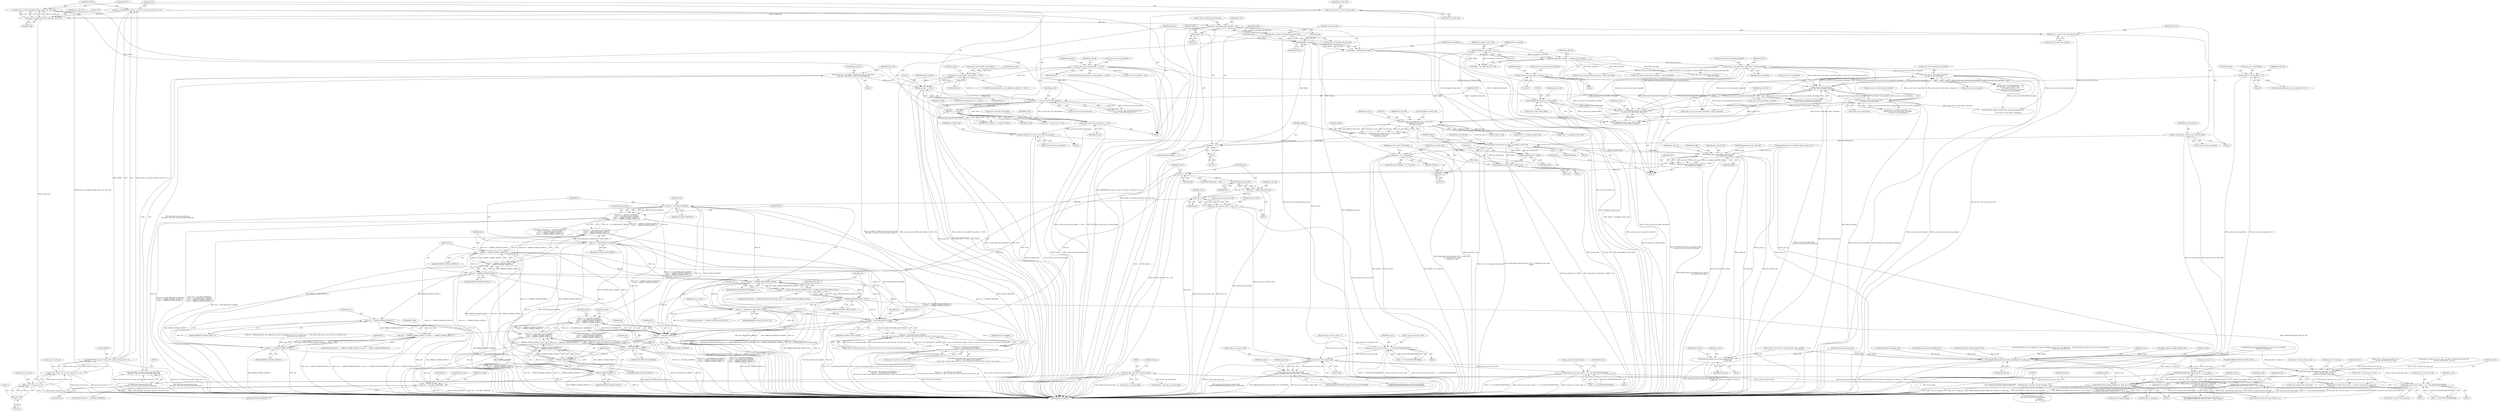 digraph "0_Android_e629194c62a9a129ce378e08cb1059a8a53f1795@API" {
"1001195" [label="(Call,memcpy(pu1_bitstrm_buf, pu1_buf + u4_length_of_start_code,\n                   buflen))"];
"1001050" [label="(Call,pu1_bitstrm_buf = ps_dec->pu1_bits_buf_dynamic)"];
"1001035" [label="(Call,ps_dec->pu1_bits_buf_dynamic = pv_buf)"];
"1001031" [label="(Call,NULL == pv_buf)"];
"1000990" [label="(Call,NULL == ps_dec->pu1_bits_buf_dynamic)"];
"1000406" [label="(Call,ps_dec->ps_out_buffer->pu1_bufs[i] == NULL)"];
"1000260" [label="(Call,ps_dec_ip->pv_stream_buffer == NULL)"];
"1000623" [label="(Call,ps_pic_buf == NULL)"];
"1000610" [label="(Call,ps_pic_buf = (pic_buffer_t *)ih264_buf_mgr_get_next_free(\n (buf_mgr_t *)ps_dec->pv_pic_buf_mgr, &free_id))"];
"1000612" [label="(Call,(pic_buffer_t *)ih264_buf_mgr_get_next_free(\n (buf_mgr_t *)ps_dec->pv_pic_buf_mgr, &free_id))"];
"1000614" [label="(Call,ih264_buf_mgr_get_next_free(\n (buf_mgr_t *)ps_dec->pv_pic_buf_mgr, &free_id))"];
"1000615" [label="(Call,(buf_mgr_t *)ps_dec->pv_pic_buf_mgr)"];
"1000686" [label="(Call,(buf_mgr_t *)ps_dec->pv_pic_buf_mgr)"];
"1001024" [label="(Call,pv_buf = ps_dec->pf_aligned_alloc(pv_mem_ctxt, 128, size))"];
"1001026" [label="(Call,ps_dec->pf_aligned_alloc(pv_mem_ctxt, 128, size))"];
"1001004" [label="(Call,*pv_mem_ctxt = ps_dec->pv_mem_ctxt)"];
"1001009" [label="(Call,size = MAX(256000, ps_dec->u2_pic_wd * ps_dec->u2_pic_ht * 3 / 2))"];
"1001011" [label="(Call,MAX(256000, ps_dec->u2_pic_wd * ps_dec->u2_pic_ht * 3 / 2))"];
"1001013" [label="(Call,ps_dec->u2_pic_wd * ps_dec->u2_pic_ht * 3 / 2)"];
"1001017" [label="(Call,ps_dec->u2_pic_ht * 3 / 2)"];
"1001021" [label="(Call,3 / 2)"];
"1001062" [label="(Call,pu1_bitstrm_buf = ps_dec->pu1_bits_buf_static)"];
"1001077" [label="(Call,ih264d_find_start_code(pu1_buf, 0, u4_max_ofst,\n &u4_length_of_start_code,\n &u4_next_is_aud))"];
"1000968" [label="(Call,pu1_buf = (UWORD8*)ps_dec_ip->pv_stream_buffer\n + ps_dec_op->u4_num_bytes_consumed)"];
"1000971" [label="(Call,(UWORD8*)ps_dec_ip->pv_stream_buffer)"];
"1001436" [label="(Call,ps_dec_op->u4_num_bytes_consumed\n < ps_dec_ip->u4_num_Bytes)"];
"1001103" [label="(Call,ps_dec_op->u4_num_bytes_consumed += bytes_consumed)"];
"1001098" [label="(Call,bytes_consumed = buflen + u4_length_of_start_code)"];
"1001093" [label="(Call,buflen = MIN(buflen, buf_size))"];
"1001095" [label="(Call,MIN(buflen, buf_size))"];
"1001086" [label="(Call,buflen == -1)"];
"1001075" [label="(Call,buflen = ih264d_find_start_code(pu1_buf, 0, u4_max_ofst,\n &u4_length_of_start_code,\n &u4_next_is_aud))"];
"1001088" [label="(Call,-1)"];
"1001090" [label="(Call,buflen = 0)"];
"1001055" [label="(Call,buf_size = ps_dec->u4_dynamic_bits_buf_size)"];
"1001040" [label="(Call,ps_dec->u4_dynamic_bits_buf_size = size)"];
"1001067" [label="(Call,buf_size = ps_dec->u4_static_bits_buf_size)"];
"1000171" [label="(Call,u4_length_of_start_code = 0)"];
"1000981" [label="(Call,ps_dec_ip->u4_num_Bytes\n - ps_dec_op->u4_num_bytes_consumed)"];
"1000281" [label="(Call,ps_dec_ip->u4_num_Bytes <= 0)"];
"1001411" [label="(Call,ps_dec_op->u4_num_bytes_consumed\n < ps_dec_ip->u4_num_Bytes)"];
"1000306" [label="(Call,ps_dec_op->u4_num_bytes_consumed = 0)"];
"1000979" [label="(Call,u4_max_ofst = ps_dec_ip->u4_num_Bytes\n - ps_dec_op->u4_num_bytes_consumed)"];
"1001202" [label="(Call,(buflen + 8) < buf_size)"];
"1001203" [label="(Call,buflen + 8)"];
"1001208" [label="(Call,memset(pu1_bitstrm_buf + buflen, 0, 8))"];
"1001209" [label="(Call,pu1_bitstrm_buf + buflen)"];
"1001281" [label="(Call,ih264d_parse_nal_unit(dec_hdl, ps_dec_op,\n                              pu1_bitstrm_buf, buflen))"];
"1001243" [label="(Call,ih264d_fill_output_struct_from_context(ps_dec,\n                                                           ps_dec_op))"];
"1001279" [label="(Call,ret = ih264d_parse_nal_unit(dec_hdl, ps_dec_op,\n                              pu1_bitstrm_buf, buflen))"];
"1001287" [label="(Call,ret != OK)"];
"1001294" [label="(Call,ih264d_map_error(ret))"];
"1001292" [label="(Call,error =  ih264d_map_error(ret))"];
"1001300" [label="(Call,error | ret)"];
"1001296" [label="(Call,ps_dec_op->u4_error_code = error | ret)"];
"1001229" [label="(Call,ps_dec_op->u4_error_code |= 1 << IVD_INSUFFICIENTDATA)"];
"1001690" [label="(Call,ps_dec_op->u4_error_code & 0xff)"];
"1001689" [label="(Call,(ps_dec_op->u4_error_code & 0xff)\n != ERROR_DYNAMIC_RESOLUTION_NOT_SUPPORTED)"];
"1001722" [label="(Call,ps_dec_op->u4_error_code |= (1 << IVD_INSUFFICIENTDATA))"];
"1001742" [label="(Call,ps_dec_op->u4_error_code |= (1 << IVD_INSUFFICIENTDATA))"];
"1001308" [label="(Call,ret == IVD_RES_CHANGED)"];
"1001307" [label="(Call,(ret == IVD_RES_CHANGED)\n || (ret == IVD_MEM_ALLOC_FAILED)\n || (ret == ERROR_UNAVAIL_PICBUF_T)\n || (ret == ERROR_UNAVAIL_MVBUF_T))"];
"1001537" [label="(Call,(ret == IVD_RES_CHANGED)\n || (ret == IVD_MEM_ALLOC_FAILED)\n || (ret == ERROR_UNAVAIL_PICBUF_T)\n || (ret == ERROR_UNAVAIL_MVBUF_T))"];
"1001312" [label="(Call,ret == IVD_MEM_ALLOC_FAILED)"];
"1001311" [label="(Call,(ret == IVD_MEM_ALLOC_FAILED)\n || (ret == ERROR_UNAVAIL_PICBUF_T)\n || (ret == ERROR_UNAVAIL_MVBUF_T))"];
"1001541" [label="(Call,(ret == IVD_MEM_ALLOC_FAILED)\n || (ret == ERROR_UNAVAIL_PICBUF_T)\n || (ret == ERROR_UNAVAIL_MVBUF_T))"];
"1001316" [label="(Call,ret == ERROR_UNAVAIL_PICBUF_T)"];
"1001315" [label="(Call,(ret == ERROR_UNAVAIL_PICBUF_T)\n || (ret == ERROR_UNAVAIL_MVBUF_T))"];
"1001545" [label="(Call,(ret == ERROR_UNAVAIL_PICBUF_T)\n || (ret == ERROR_UNAVAIL_MVBUF_T))"];
"1001319" [label="(Call,ret == ERROR_UNAVAIL_MVBUF_T)"];
"1001326" [label="(Call,ret == ERROR_INCOMPLETE_FRAME)"];
"1001325" [label="(Call,(ret == ERROR_INCOMPLETE_FRAME) || (ret == ERROR_DANGLING_FIELD_IN_PIC))"];
"1001329" [label="(Call,ret == ERROR_DANGLING_FIELD_IN_PIC)"];
"1001343" [label="(Call,ret == ERROR_IN_LAST_SLICE_OF_PIC)"];
"1001458" [label="(Call,ret != IVD_MEM_ALLOC_FAILED)"];
"1001457" [label="(Call,(ret != IVD_MEM_ALLOC_FAILED)\n && ps_dec->u2_total_mbs_coded < ps_dec->u2_frm_ht_in_mbs * ps_dec->u2_frm_wd_in_mbs)"];
"1001451" [label="(Call,(ps_dec->u4_slice_start_code_found == 1)\n && (ret != IVD_MEM_ALLOC_FAILED)\n && ps_dec->u2_total_mbs_coded < ps_dec->u2_frm_ht_in_mbs * ps_dec->u2_frm_wd_in_mbs)"];
"1001538" [label="(Call,ret == IVD_RES_CHANGED)"];
"1001542" [label="(Call,ret == IVD_MEM_ALLOC_FAILED)"];
"1001546" [label="(Call,ret == ERROR_UNAVAIL_PICBUF_T)"];
"1001549" [label="(Call,ret == ERROR_UNAVAIL_MVBUF_T)"];
"1001565" [label="(Call,ret == IVD_RES_CHANGED)"];
"1001795" [label="(Call,ERROR_DANGLING_FIELD_IN_PIC != i4_err_status)"];
"1001789" [label="(Call,(ps_dec->u4_slice_start_code_found == 1)\n && (ERROR_DANGLING_FIELD_IN_PIC != i4_err_status))"];
"1001530" [label="(Call,ret1 == ERROR_UNAVAIL_MVBUF_T)"];
"1001526" [label="(Call,(ret1 == ERROR_UNAVAIL_PICBUF_T) || (ret1 == ERROR_UNAVAIL_MVBUF_T))"];
"1001527" [label="(Call,ret1 == ERROR_UNAVAIL_PICBUF_T)"];
"1002004" [label="(Call,ih264d_fill_output_struct_from_context(ps_dec, ps_dec_op))"];
"1002035" [label="(Call,ih264d_format_convert(ps_dec, &(ps_dec->s_disp_op),\n                                  ps_dec->u4_fmt_conv_cur_row,\n                                  ps_dec->u4_fmt_conv_num_rows))"];
"1002047" [label="(Call,ps_dec->u4_fmt_conv_cur_row += ps_dec->u4_fmt_conv_num_rows)"];
"1002054" [label="(Call,ih264d_release_display_field(ps_dec, &(ps_dec->s_disp_op)))"];
"1001057" [label="(Call,ps_dec->u4_dynamic_bits_buf_size)"];
"1001105" [label="(Identifier,ps_dec_op)"];
"1001200" [label="(Identifier,buflen)"];
"1002026" [label="(Call,ps_dec->s_disp_frame_info.u4_y_ht\n - ps_dec->u4_fmt_conv_cur_row)"];
"1001233" [label="(Call,1 << IVD_INSUFFICIENTDATA)"];
"1001741" [label="(Block,)"];
"1001077" [label="(Call,ih264d_find_start_code(pu1_buf, 0, u4_max_ofst,\n &u4_length_of_start_code,\n &u4_next_is_aud))"];
"1001327" [label="(Identifier,ret)"];
"1001450" [label="(ControlStructure,if((ps_dec->u4_slice_start_code_found == 1)\n && (ret != IVD_MEM_ALLOC_FAILED)\n && ps_dec->u2_total_mbs_coded < ps_dec->u2_frm_ht_in_mbs * ps_dec->u2_frm_wd_in_mbs))"];
"1001021" [label="(Call,3 / 2)"];
"1001011" [label="(Call,MAX(256000, ps_dec->u2_pic_wd * ps_dec->u2_pic_ht * 3 / 2))"];
"1002022" [label="(Call,ps_dec->u4_fmt_conv_num_rows = ps_dec->s_disp_frame_info.u4_y_ht\n - ps_dec->u4_fmt_conv_cur_row)"];
"1001244" [label="(Identifier,ps_dec)"];
"1000611" [label="(Identifier,ps_pic_buf)"];
"1001345" [label="(Identifier,ERROR_IN_LAST_SLICE_OF_PIC)"];
"1001319" [label="(Call,ret == ERROR_UNAVAIL_MVBUF_T)"];
"1001068" [label="(Identifier,buf_size)"];
"1001103" [label="(Call,ps_dec_op->u4_num_bytes_consumed += bytes_consumed)"];
"1001036" [label="(Call,ps_dec->pu1_bits_buf_dynamic)"];
"1001541" [label="(Call,(ret == IVD_MEM_ALLOC_FAILED)\n || (ret == ERROR_UNAVAIL_PICBUF_T)\n || (ret == ERROR_UNAVAIL_MVBUF_T))"];
"1001733" [label="(Identifier,ps_dec)"];
"1001047" [label="(Identifier,ps_dec)"];
"1000176" [label="(Identifier,bytes_consumed)"];
"1001461" [label="(Call,ps_dec->u2_total_mbs_coded < ps_dec->u2_frm_ht_in_mbs * ps_dec->u2_frm_wd_in_mbs)"];
"1001282" [label="(Identifier,dec_hdl)"];
"1001528" [label="(Identifier,ret1)"];
"1001436" [label="(Call,ps_dec_op->u4_num_bytes_consumed\n < ps_dec_ip->u4_num_Bytes)"];
"1001330" [label="(Identifier,ret)"];
"1001348" [label="(Identifier,api_ret_value)"];
"1001718" [label="(Identifier,ps_dec)"];
"1000612" [label="(Call,(pic_buffer_t *)ih264_buf_mgr_get_next_free(\n (buf_mgr_t *)ps_dec->pv_pic_buf_mgr, &free_id))"];
"1001287" [label="(Call,ret != OK)"];
"1002006" [label="(Identifier,ps_dec_op)"];
"1000260" [label="(Call,ps_dec_ip->pv_stream_buffer == NULL)"];
"1000153" [label="(Call,* ps_dec = (dec_struct_t *)(dec_hdl->pv_codec_handle))"];
"1001035" [label="(Call,ps_dec->pu1_bits_buf_dynamic = pv_buf)"];
"1000608" [label="(Block,)"];
"1000310" [label="(Literal,0)"];
"1000307" [label="(Call,ps_dec_op->u4_num_bytes_consumed)"];
"1001544" [label="(Identifier,IVD_MEM_ALLOC_FAILED)"];
"1001564" [label="(ControlStructure,if(ret == IVD_RES_CHANGED))"];
"1001789" [label="(Call,(ps_dec->u4_slice_start_code_found == 1)\n && (ERROR_DANGLING_FIELD_IN_PIC != i4_err_status))"];
"1001840" [label="(Call,ih264d_deblock_display(ps_dec))"];
"1000622" [label="(ControlStructure,if(ps_pic_buf == NULL))"];
"1001210" [label="(Identifier,pu1_bitstrm_buf)"];
"1000980" [label="(Identifier,u4_max_ofst)"];
"1001721" [label="(Block,)"];
"1001301" [label="(Identifier,error)"];
"1000621" [label="(Identifier,free_id)"];
"1001335" [label="(Identifier,ps_dec_op)"];
"1001458" [label="(Call,ret != IVD_MEM_ALLOC_FAILED)"];
"1001062" [label="(Call,pu1_bitstrm_buf = ps_dec->pu1_bits_buf_static)"];
"1001206" [label="(Identifier,buf_size)"];
"1000985" [label="(Call,ps_dec_op->u4_num_bytes_consumed)"];
"1001196" [label="(Identifier,pu1_bitstrm_buf)"];
"1001723" [label="(Call,ps_dec_op->u4_error_code)"];
"1000306" [label="(Call,ps_dec_op->u4_num_bytes_consumed = 0)"];
"1000414" [label="(Identifier,NULL)"];
"1001029" [label="(Identifier,size)"];
"1001230" [label="(Call,ps_dec_op->u4_error_code)"];
"1001535" [label="(Identifier,IV_FAIL)"];
"1001676" [label="(Call,ih264d_signal_decode_thread(ps_dec))"];
"1001051" [label="(Identifier,pu1_bitstrm_buf)"];
"1001076" [label="(Identifier,buflen)"];
"1001537" [label="(Call,(ret == IVD_RES_CHANGED)\n || (ret == IVD_MEM_ALLOC_FAILED)\n || (ret == ERROR_UNAVAIL_PICBUF_T)\n || (ret == ERROR_UNAVAIL_MVBUF_T))"];
"1001802" [label="(Identifier,ps_dec)"];
"1000283" [label="(Identifier,ps_dec_ip)"];
"1001437" [label="(Call,ps_dec_op->u4_num_bytes_consumed)"];
"1000624" [label="(Identifier,ps_pic_buf)"];
"1002021" [label="(Block,)"];
"1001411" [label="(Call,ps_dec_op->u4_num_bytes_consumed\n < ps_dec_ip->u4_num_Bytes)"];
"1001459" [label="(Identifier,ret)"];
"1001050" [label="(Call,pu1_bitstrm_buf = ps_dec->pu1_bits_buf_dynamic)"];
"1001554" [label="(Identifier,ps_dec)"];
"1002044" [label="(Call,ps_dec->u4_fmt_conv_num_rows)"];
"1001073" [label="(Identifier,u4_next_is_aud)"];
"1000970" [label="(Call,(UWORD8*)ps_dec_ip->pv_stream_buffer\n + ps_dec_op->u4_num_bytes_consumed)"];
"1001415" [label="(Call,ps_dec_ip->u4_num_Bytes)"];
"1000688" [label="(Call,ps_dec->pv_pic_buf_mgr)"];
"1001194" [label="(Block,)"];
"1001086" [label="(Call,buflen == -1)"];
"1000685" [label="(Call,ih264_buf_mgr_set_status(\n (buf_mgr_t *)ps_dec->pv_pic_buf_mgr,\n                                    free_id,\n                                    BUF_MGR_IO))"];
"1001976" [label="(Call,ih264d_get_next_display_field(ps_dec, ps_dec->ps_out_buffer,\n &(ps_dec->s_disp_op)))"];
"1000406" [label="(Call,ps_dec->ps_out_buffer->pu1_bufs[i] == NULL)"];
"1001024" [label="(Call,pv_buf = ps_dec->pf_aligned_alloc(pv_mem_ctxt, 128, size))"];
"1001288" [label="(Identifier,ret)"];
"1000476" [label="(Call,ps_dec_op->u4_error_code = 0)"];
"1001565" [label="(Call,ret == IVD_RES_CHANGED)"];
"1000261" [label="(Call,ps_dec_ip->pv_stream_buffer)"];
"1000171" [label="(Call,u4_length_of_start_code = 0)"];
"1001289" [label="(Identifier,OK)"];
"1001440" [label="(Call,ps_dec_ip->u4_num_Bytes)"];
"1001211" [label="(Identifier,buflen)"];
"1001286" [label="(ControlStructure,if(ret != OK))"];
"1001010" [label="(Identifier,size)"];
"1001026" [label="(Call,ps_dec->pf_aligned_alloc(pv_mem_ctxt, 128, size))"];
"1001052" [label="(Call,ps_dec->pu1_bits_buf_dynamic)"];
"1001538" [label="(Call,ret == IVD_RES_CHANGED)"];
"1000968" [label="(Call,pu1_buf = (UWORD8*)ps_dec_ip->pv_stream_buffer\n + ps_dec_op->u4_num_bytes_consumed)"];
"1001529" [label="(Identifier,ERROR_UNAVAIL_PICBUF_T)"];
"1001743" [label="(Call,ps_dec_op->u4_error_code)"];
"1001312" [label="(Call,ret == IVD_MEM_ALLOC_FAILED)"];
"1001279" [label="(Call,ret = ih264d_parse_nal_unit(dec_hdl, ps_dec_op,\n                              pu1_bitstrm_buf, buflen))"];
"1000686" [label="(Call,(buf_mgr_t *)ps_dec->pv_pic_buf_mgr)"];
"1001284" [label="(Identifier,pu1_bitstrm_buf)"];
"1001795" [label="(Call,ERROR_DANGLING_FIELD_IN_PIC != i4_err_status)"];
"1000614" [label="(Call,ih264_buf_mgr_get_next_free(\n (buf_mgr_t *)ps_dec->pv_pic_buf_mgr, &free_id))"];
"1001412" [label="(Call,ps_dec_op->u4_num_bytes_consumed)"];
"1001571" [label="(Identifier,ps_dec_op)"];
"1000691" [label="(Identifier,free_id)"];
"1001308" [label="(Call,ret == IVD_RES_CHANGED)"];
"1001356" [label="(Call,ps_dec_op->u4_num_bytes_consumed -= bytes_consumed)"];
"1000620" [label="(Call,&free_id)"];
"1000268" [label="(Identifier,ps_dec_op)"];
"1001004" [label="(Call,*pv_mem_ctxt = ps_dec->pv_mem_ctxt)"];
"1001962" [label="(Call,ih264d_signal_bs_deblk_thread(ps_dec))"];
"1001248" [label="(Identifier,ps_dec_op)"];
"1001451" [label="(Call,(ps_dec->u4_slice_start_code_found == 1)\n && (ret != IVD_MEM_ALLOC_FAILED)\n && ps_dec->u2_total_mbs_coded < ps_dec->u2_frm_ht_in_mbs * ps_dec->u2_frm_wd_in_mbs)"];
"1001575" [label="(Identifier,IV_FAIL)"];
"1001695" [label="(Identifier,ERROR_DYNAMIC_RESOLUTION_NOT_SUPPORTED)"];
"1000982" [label="(Call,ps_dec_ip->u4_num_Bytes)"];
"1002036" [label="(Identifier,ps_dec)"];
"1001042" [label="(Identifier,ps_dec)"];
"1001310" [label="(Identifier,IVD_RES_CHANGED)"];
"1001313" [label="(Identifier,ret)"];
"1001100" [label="(Call,buflen + u4_length_of_start_code)"];
"1000435" [label="(Identifier,ps_dec)"];
"1002051" [label="(Call,ps_dec->u4_fmt_conv_num_rows)"];
"1001323" [label="(ControlStructure,break;)"];
"1001317" [label="(Identifier,ret)"];
"1001751" [label="(Identifier,ps_dec)"];
"1001205" [label="(Literal,8)"];
"1001006" [label="(Call,ps_dec->pv_mem_ctxt)"];
"1001326" [label="(Call,ret == ERROR_INCOMPLETE_FRAME)"];
"1001040" [label="(Call,ps_dec->u4_dynamic_bits_buf_size = size)"];
"1001097" [label="(Identifier,buf_size)"];
"1001325" [label="(Call,(ret == ERROR_INCOMPLETE_FRAME) || (ret == ERROR_DANGLING_FIELD_IN_PIC))"];
"1000173" [label="(Literal,0)"];
"1001104" [label="(Call,ps_dec_op->u4_num_bytes_consumed)"];
"1001146" [label="(Call,ps_dec_op->u4_num_bytes_consumed -=\n                                        bytes_consumed)"];
"1001315" [label="(Call,(ret == ERROR_UNAVAIL_PICBUF_T)\n || (ret == ERROR_UNAVAIL_MVBUF_T))"];
"1001509" [label="(Call,ih264d_mark_err_slice_skip(ps_dec, num_mb_skipped, ps_dec->u1_nal_unit_type == IDR_SLICE_NAL, ps_dec->ps_cur_slice->u2_frame_num,\n &temp_poc, prev_slice_err))"];
"1001195" [label="(Call,memcpy(pu1_bitstrm_buf, pu1_buf + u4_length_of_start_code,\n                   buflen))"];
"1001064" [label="(Call,ps_dec->pu1_bits_buf_static)"];
"1001281" [label="(Call,ih264d_parse_nal_unit(dec_hdl, ps_dec_op,\n                              pu1_bitstrm_buf, buflen))"];
"1000285" [label="(Literal,0)"];
"1001958" [label="(Identifier,ps_dec)"];
"1001460" [label="(Identifier,IVD_MEM_ALLOC_FAILED)"];
"1002055" [label="(Identifier,ps_dec)"];
"1001090" [label="(Call,buflen = 0)"];
"1001223" [label="(Block,)"];
"1001567" [label="(Identifier,IVD_RES_CHANGED)"];
"1001204" [label="(Identifier,buflen)"];
"1001726" [label="(Call,1 << IVD_INSUFFICIENTDATA)"];
"1001688" [label="(ControlStructure,if((ps_dec_op->u4_error_code & 0xff)\n != ERROR_DYNAMIC_RESOLUTION_NOT_SUPPORTED))"];
"1002082" [label="(Call,NULL != ps_dec->ps_cur_sps)"];
"1001300" [label="(Call,error | ret)"];
"1000617" [label="(Call,ps_dec->pv_pic_buf_mgr)"];
"1000405" [label="(ControlStructure,if(ps_dec->ps_out_buffer->pu1_bufs[i] == NULL))"];
"1000264" [label="(Identifier,NULL)"];
"1002041" [label="(Call,ps_dec->u4_fmt_conv_cur_row)"];
"1001546" [label="(Call,ret == ERROR_UNAVAIL_PICBUF_T)"];
"1001055" [label="(Call,buf_size = ps_dec->u4_dynamic_bits_buf_size)"];
"1001093" [label="(Call,buflen = MIN(buflen, buf_size))"];
"1001797" [label="(Identifier,i4_err_status)"];
"1001545" [label="(Call,(ret == ERROR_UNAVAIL_PICBUF_T)\n || (ret == ERROR_UNAVAIL_MVBUF_T))"];
"1000161" [label="(Call,i4_err_status = 0)"];
"1000625" [label="(Identifier,NULL)"];
"1001025" [label="(Identifier,pv_buf)"];
"1002010" [label="(Identifier,ps_dec)"];
"1002117" [label="(Call,H264_DEC_DEBUG_PRINT(\"The num bytes consumed: %d\n\",\n                         ps_dec_op->u4_num_bytes_consumed))"];
"1000227" [label="(Call,memset(ps_dec_op, 0, sizeof(ivd_video_decode_op_t)))"];
"1001531" [label="(Identifier,ret1)"];
"1001203" [label="(Call,buflen + 8)"];
"1001549" [label="(Call,ret == ERROR_UNAVAIL_MVBUF_T)"];
"1001343" [label="(Call,ret == ERROR_IN_LAST_SLICE_OF_PIC)"];
"1001328" [label="(Identifier,ERROR_INCOMPLETE_FRAME)"];
"1000696" [label="(Call,(buf_mgr_t *)ps_dec->pv_pic_buf_mgr)"];
"1000281" [label="(Call,ps_dec_ip->u4_num_Bytes <= 0)"];
"1001245" [label="(Identifier,ps_dec_op)"];
"1001017" [label="(Call,ps_dec->u2_pic_ht * 3 / 2)"];
"1001107" [label="(Identifier,bytes_consumed)"];
"1001324" [label="(ControlStructure,if((ret == ERROR_INCOMPLETE_FRAME) || (ret == ERROR_DANGLING_FIELD_IN_PIC)))"];
"1002004" [label="(Call,ih264d_fill_output_struct_from_context(ps_dec, ps_dec_op))"];
"1000630" [label="(Identifier,display_queued)"];
"1001292" [label="(Call,error =  ih264d_map_error(ret))"];
"1001294" [label="(Call,ih264d_map_error(ret))"];
"1002124" [label="(MethodReturn,WORD32)"];
"1002056" [label="(Call,&(ps_dec->s_disp_op))"];
"1001085" [label="(ControlStructure,if(buflen == -1))"];
"1001295" [label="(Identifier,ret)"];
"1001318" [label="(Identifier,ERROR_UNAVAIL_PICBUF_T)"];
"1001096" [label="(Identifier,buflen)"];
"1000991" [label="(Identifier,NULL)"];
"1001049" [label="(Block,)"];
"1001213" [label="(Literal,8)"];
"1001463" [label="(Identifier,ps_dec)"];
"1001067" [label="(Call,buf_size = ps_dec->u4_static_bits_buf_size)"];
"1001018" [label="(Call,ps_dec->u2_pic_ht)"];
"1001028" [label="(Literal,128)"];
"1001207" [label="(Block,)"];
"1000966" [label="(Block,)"];
"1001081" [label="(Call,&u4_length_of_start_code)"];
"1001298" [label="(Identifier,ps_dec_op)"];
"1001079" [label="(Literal,0)"];
"1001694" [label="(Literal,0xff)"];
"1001285" [label="(Identifier,buflen)"];
"1001452" [label="(Call,ps_dec->u4_slice_start_code_found == 1)"];
"1000896" [label="(Call,ih264d_init_decoder(ps_dec))"];
"1001088" [label="(Call,-1)"];
"1001353" [label="(Identifier,ps_dec)"];
"1001083" [label="(Call,&u4_next_is_aud)"];
"1001121" [label="(Call,pu1_buf + u4_length_of_start_code)"];
"1001014" [label="(Call,ps_dec->u2_pic_wd)"];
"1001095" [label="(Call,MIN(buflen, buf_size))"];
"1001099" [label="(Identifier,bytes_consumed)"];
"1001031" [label="(Call,NULL == pv_buf)"];
"1000289" [label="(Identifier,ps_dec_op)"];
"1000303" [label="(Identifier,ps_dec)"];
"1001333" [label="(Call,ps_dec_op->u4_num_bytes_consumed -= bytes_consumed)"];
"1001098" [label="(Call,bytes_consumed = buflen + u4_length_of_start_code)"];
"1001114" [label="(Identifier,ps_dec)"];
"1001329" [label="(Call,ret == ERROR_DANGLING_FIELD_IN_PIC)"];
"1001547" [label="(Identifier,ret)"];
"1001788" [label="(ControlStructure,if((ps_dec->u4_slice_start_code_found == 1)\n && (ERROR_DANGLING_FIELD_IN_PIC != i4_err_status)))"];
"1000418" [label="(Identifier,ps_dec_op)"];
"1001405" [label="(Call,(ps_dec->i4_header_decoded != 3)\n && (ps_dec_op->u4_num_bytes_consumed\n < ps_dec_ip->u4_num_Bytes))"];
"1000971" [label="(Call,(UWORD8*)ps_dec_ip->pv_stream_buffer)"];
"1001032" [label="(Identifier,NULL)"];
"1001290" [label="(Block,)"];
"1000623" [label="(Call,ps_pic_buf == NULL)"];
"1001023" [label="(Literal,2)"];
"1000148" [label="(MethodParameterIn,iv_obj_t *dec_hdl)"];
"1001202" [label="(Call,(buflen + 8) < buf_size)"];
"1001526" [label="(Call,(ret1 == ERROR_UNAVAIL_PICBUF_T) || (ret1 == ERROR_UNAVAIL_MVBUF_T))"];
"1000610" [label="(Call,ps_pic_buf = (pic_buffer_t *)ih264_buf_mgr_get_next_free(\n (buf_mgr_t *)ps_dec->pv_pic_buf_mgr, &free_id))"];
"1001012" [label="(Literal,256000)"];
"1001722" [label="(Call,ps_dec_op->u4_error_code |= (1 << IVD_INSUFFICIENTDATA))"];
"1002064" [label="(Identifier,ps_dec)"];
"1001548" [label="(Identifier,ERROR_UNAVAIL_PICBUF_T)"];
"1001566" [label="(Identifier,ret)"];
"1000259" [label="(ControlStructure,if(ps_dec_ip->pv_stream_buffer == NULL))"];
"1001507" [label="(Call,ret1 = ih264d_mark_err_slice_skip(ps_dec, num_mb_skipped, ps_dec->u1_nal_unit_type == IDR_SLICE_NAL, ps_dec->ps_cur_slice->u2_frame_num,\n &temp_poc, prev_slice_err))"];
"1001550" [label="(Identifier,ret)"];
"1001342" [label="(ControlStructure,if(ret == ERROR_IN_LAST_SLICE_OF_PIC))"];
"1001527" [label="(Call,ret1 == ERROR_UNAVAIL_PICBUF_T)"];
"1001742" [label="(Call,ps_dec_op->u4_error_code |= (1 << IVD_INSUFFICIENTDATA))"];
"1001283" [label="(Identifier,ps_dec_op)"];
"1001030" [label="(Call,RETURN_IF((NULL == pv_buf), IV_FAIL))"];
"1000969" [label="(Identifier,pu1_buf)"];
"1001551" [label="(Identifier,ERROR_UNAVAIL_MVBUF_T)"];
"1001208" [label="(Call,memset(pu1_bitstrm_buf + buflen, 0, 8))"];
"1000172" [label="(Identifier,u4_length_of_start_code)"];
"1000973" [label="(Call,ps_dec_ip->pv_stream_buffer)"];
"1001094" [label="(Identifier,buflen)"];
"1001033" [label="(Identifier,pv_buf)"];
"1002047" [label="(Call,ps_dec->u4_fmt_conv_cur_row += ps_dec->u4_fmt_conv_num_rows)"];
"1001013" [label="(Call,ps_dec->u2_pic_wd * ps_dec->u2_pic_ht * 3 / 2)"];
"1001525" [label="(ControlStructure,if((ret1 == ERROR_UNAVAIL_PICBUF_T) || (ret1 == ERROR_UNAVAIL_MVBUF_T)))"];
"1000407" [label="(Call,ps_dec->ps_out_buffer->pu1_bufs[i])"];
"1001543" [label="(Identifier,ret)"];
"1001056" [label="(Identifier,buf_size)"];
"1001092" [label="(Literal,0)"];
"1001022" [label="(Literal,3)"];
"1001061" [label="(Block,)"];
"1002035" [label="(Call,ih264d_format_convert(ps_dec, &(ps_dec->s_disp_op),\n                                  ps_dec->u4_fmt_conv_cur_row,\n                                  ps_dec->u4_fmt_conv_num_rows))"];
"1001306" [label="(ControlStructure,if((ret == IVD_RES_CHANGED)\n || (ret == IVD_MEM_ALLOC_FAILED)\n || (ret == ERROR_UNAVAIL_PICBUF_T)\n || (ret == ERROR_UNAVAIL_MVBUF_T)))"];
"1001087" [label="(Identifier,buflen)"];
"1001080" [label="(Identifier,u4_max_ofst)"];
"1000313" [label="(Identifier,ps_dec)"];
"1001229" [label="(Call,ps_dec_op->u4_error_code |= 1 << IVD_INSUFFICIENTDATA)"];
"1002048" [label="(Call,ps_dec->u4_fmt_conv_cur_row)"];
"1001685" [label="(Call,ih264d_signal_bs_deblk_thread(ps_dec))"];
"1001964" [label="(Block,)"];
"1000280" [label="(ControlStructure,if(ps_dec_ip->u4_num_Bytes <= 0))"];
"1000282" [label="(Call,ps_dec_ip->u4_num_Bytes)"];
"1000997" [label="(Identifier,ps_dec)"];
"1001311" [label="(Call,(ret == IVD_MEM_ALLOC_FAILED)\n || (ret == ERROR_UNAVAIL_PICBUF_T)\n || (ret == ERROR_UNAVAIL_MVBUF_T))"];
"1002037" [label="(Call,&(ps_dec->s_disp_op))"];
"1001542" [label="(Call,ret == IVD_MEM_ALLOC_FAILED)"];
"1001304" [label="(Identifier,api_ret_value)"];
"1001344" [label="(Identifier,ret)"];
"1001302" [label="(Identifier,ret)"];
"1001212" [label="(Literal,0)"];
"1001027" [label="(Identifier,pv_mem_ctxt)"];
"1001039" [label="(Identifier,pv_buf)"];
"1001540" [label="(Identifier,IVD_RES_CHANGED)"];
"1001796" [label="(Identifier,ERROR_DANGLING_FIELD_IN_PIC)"];
"1001297" [label="(Call,ps_dec_op->u4_error_code)"];
"1001034" [label="(Identifier,IV_FAIL)"];
"1001690" [label="(Call,ps_dec_op->u4_error_code & 0xff)"];
"1001539" [label="(Identifier,ret)"];
"1001242" [label="(Block,)"];
"1001280" [label="(Identifier,ret)"];
"1002005" [label="(Identifier,ps_dec)"];
"1001075" [label="(Call,buflen = ih264d_find_start_code(pu1_buf, 0, u4_max_ofst,\n &u4_length_of_start_code,\n &u4_next_is_aud))"];
"1000989" [label="(Call,(NULL == ps_dec->pu1_bits_buf_dynamic) &&\n (ps_dec->i4_header_decoded & 1))"];
"1001215" [label="(Identifier,u4_first_start_code_found)"];
"1001000" [label="(Block,)"];
"1001009" [label="(Call,size = MAX(256000, ps_dec->u2_pic_wd * ps_dec->u2_pic_ht * 3 / 2))"];
"1002049" [label="(Identifier,ps_dec)"];
"1000981" [label="(Call,ps_dec_ip->u4_num_Bytes\n - ps_dec_op->u4_num_bytes_consumed)"];
"1001746" [label="(Call,1 << IVD_INSUFFICIENTDATA)"];
"1001201" [label="(ControlStructure,if((buflen + 8) < buf_size))"];
"1001209" [label="(Call,pu1_bitstrm_buf + buflen)"];
"1001790" [label="(Call,ps_dec->u4_slice_start_code_found == 1)"];
"1001063" [label="(Identifier,pu1_bitstrm_buf)"];
"1001321" [label="(Identifier,ERROR_UNAVAIL_MVBUF_T)"];
"1000151" [label="(Block,)"];
"1001699" [label="(Identifier,ps_dec_op)"];
"1001578" [label="(Identifier,ps_dec)"];
"1001005" [label="(Identifier,pv_mem_ctxt)"];
"1001243" [label="(Call,ih264d_fill_output_struct_from_context(ps_dec,\n                                                           ps_dec_op))"];
"1001197" [label="(Call,pu1_buf + u4_length_of_start_code)"];
"1001689" [label="(Call,(ps_dec_op->u4_error_code & 0xff)\n != ERROR_DYNAMIC_RESOLUTION_NOT_SUPPORTED)"];
"1001532" [label="(Identifier,ERROR_UNAVAIL_MVBUF_T)"];
"1001314" [label="(Identifier,IVD_MEM_ALLOC_FAILED)"];
"1001293" [label="(Identifier,error)"];
"1000977" [label="(Identifier,ps_dec_op)"];
"1000979" [label="(Call,u4_max_ofst = ps_dec_ip->u4_num_Bytes\n - ps_dec_op->u4_num_bytes_consumed)"];
"1001044" [label="(Identifier,size)"];
"1001307" [label="(Call,(ret == IVD_RES_CHANGED)\n || (ret == IVD_MEM_ALLOC_FAILED)\n || (ret == ERROR_UNAVAIL_PICBUF_T)\n || (ret == ERROR_UNAVAIL_MVBUF_T))"];
"1000678" [label="(Literal,1)"];
"1001569" [label="(Call,ps_dec_op->u4_num_bytes_consumed -= bytes_consumed)"];
"1001536" [label="(ControlStructure,if((ret == IVD_RES_CHANGED)\n || (ret == IVD_MEM_ALLOC_FAILED)\n || (ret == ERROR_UNAVAIL_PICBUF_T)\n || (ret == ERROR_UNAVAIL_MVBUF_T)))"];
"1001478" [label="(Identifier,num_mb_skipped)"];
"1001041" [label="(Call,ps_dec->u4_dynamic_bits_buf_size)"];
"1001239" [label="(Identifier,ps_dec)"];
"1001309" [label="(Identifier,ret)"];
"1001089" [label="(Literal,1)"];
"1001296" [label="(Call,ps_dec_op->u4_error_code = error | ret)"];
"1001320" [label="(Identifier,ret)"];
"1001091" [label="(Identifier,buflen)"];
"1001069" [label="(Call,ps_dec->u4_static_bits_buf_size)"];
"1001078" [label="(Identifier,pu1_buf)"];
"1000992" [label="(Call,ps_dec->pu1_bits_buf_dynamic)"];
"1001457" [label="(Call,(ret != IVD_MEM_ALLOC_FAILED)\n && ps_dec->u2_total_mbs_coded < ps_dec->u2_frm_ht_in_mbs * ps_dec->u2_frm_wd_in_mbs)"];
"1000615" [label="(Call,(buf_mgr_t *)ps_dec->pv_pic_buf_mgr)"];
"1001316" [label="(Call,ret == ERROR_UNAVAIL_PICBUF_T)"];
"1001530" [label="(Call,ret1 == ERROR_UNAVAIL_MVBUF_T)"];
"1001420" [label="(Call,((ps_dec->i4_decode_header == 0)\n && ((ps_dec->u1_pic_decode_done == 0)\n || (u4_next_is_aud == 1)))\n && (ps_dec_op->u4_num_bytes_consumed\n < ps_dec_ip->u4_num_Bytes))"];
"1000188" [label="(Call,ret = 0)"];
"1001691" [label="(Call,ps_dec_op->u4_error_code)"];
"1000990" [label="(Call,NULL == ps_dec->pu1_bits_buf_dynamic)"];
"1002054" [label="(Call,ih264d_release_display_field(ps_dec, &(ps_dec->s_disp_op)))"];
"1001331" [label="(Identifier,ERROR_DANGLING_FIELD_IN_PIC)"];
"1000311" [label="(Call,ps_dec->ps_out_buffer = NULL)"];
"1001195" -> "1001194"  [label="AST: "];
"1001195" -> "1001200"  [label="CFG: "];
"1001196" -> "1001195"  [label="AST: "];
"1001197" -> "1001195"  [label="AST: "];
"1001200" -> "1001195"  [label="AST: "];
"1001204" -> "1001195"  [label="CFG: "];
"1001195" -> "1002124"  [label="DDG: pu1_buf + u4_length_of_start_code"];
"1001195" -> "1002124"  [label="DDG: memcpy(pu1_bitstrm_buf, pu1_buf + u4_length_of_start_code,\n                   buflen)"];
"1001050" -> "1001195"  [label="DDG: pu1_bitstrm_buf"];
"1001062" -> "1001195"  [label="DDG: pu1_bitstrm_buf"];
"1001077" -> "1001195"  [label="DDG: pu1_buf"];
"1000171" -> "1001195"  [label="DDG: u4_length_of_start_code"];
"1001093" -> "1001195"  [label="DDG: buflen"];
"1001195" -> "1001202"  [label="DDG: buflen"];
"1001195" -> "1001203"  [label="DDG: buflen"];
"1001195" -> "1001208"  [label="DDG: pu1_bitstrm_buf"];
"1001195" -> "1001208"  [label="DDG: buflen"];
"1001195" -> "1001209"  [label="DDG: pu1_bitstrm_buf"];
"1001195" -> "1001209"  [label="DDG: buflen"];
"1001195" -> "1001281"  [label="DDG: pu1_bitstrm_buf"];
"1001195" -> "1001281"  [label="DDG: buflen"];
"1001050" -> "1001049"  [label="AST: "];
"1001050" -> "1001052"  [label="CFG: "];
"1001051" -> "1001050"  [label="AST: "];
"1001052" -> "1001050"  [label="AST: "];
"1001056" -> "1001050"  [label="CFG: "];
"1001050" -> "1002124"  [label="DDG: pu1_bitstrm_buf"];
"1001050" -> "1002124"  [label="DDG: ps_dec->pu1_bits_buf_dynamic"];
"1001035" -> "1001050"  [label="DDG: ps_dec->pu1_bits_buf_dynamic"];
"1000990" -> "1001050"  [label="DDG: ps_dec->pu1_bits_buf_dynamic"];
"1001035" -> "1001000"  [label="AST: "];
"1001035" -> "1001039"  [label="CFG: "];
"1001036" -> "1001035"  [label="AST: "];
"1001039" -> "1001035"  [label="AST: "];
"1001042" -> "1001035"  [label="CFG: "];
"1001035" -> "1002124"  [label="DDG: ps_dec->pu1_bits_buf_dynamic"];
"1001035" -> "1002124"  [label="DDG: pv_buf"];
"1001035" -> "1000990"  [label="DDG: ps_dec->pu1_bits_buf_dynamic"];
"1001031" -> "1001035"  [label="DDG: pv_buf"];
"1001031" -> "1001030"  [label="AST: "];
"1001031" -> "1001033"  [label="CFG: "];
"1001032" -> "1001031"  [label="AST: "];
"1001033" -> "1001031"  [label="AST: "];
"1001034" -> "1001031"  [label="CFG: "];
"1001031" -> "1002124"  [label="DDG: NULL"];
"1001031" -> "1000990"  [label="DDG: NULL"];
"1001031" -> "1001030"  [label="DDG: NULL"];
"1001031" -> "1001030"  [label="DDG: pv_buf"];
"1000990" -> "1001031"  [label="DDG: NULL"];
"1001024" -> "1001031"  [label="DDG: pv_buf"];
"1001031" -> "1002082"  [label="DDG: NULL"];
"1000990" -> "1000989"  [label="AST: "];
"1000990" -> "1000992"  [label="CFG: "];
"1000991" -> "1000990"  [label="AST: "];
"1000992" -> "1000990"  [label="AST: "];
"1000997" -> "1000990"  [label="CFG: "];
"1000989" -> "1000990"  [label="CFG: "];
"1000990" -> "1002124"  [label="DDG: NULL"];
"1000990" -> "1002124"  [label="DDG: ps_dec->pu1_bits_buf_dynamic"];
"1000990" -> "1000989"  [label="DDG: NULL"];
"1000990" -> "1000989"  [label="DDG: ps_dec->pu1_bits_buf_dynamic"];
"1000406" -> "1000990"  [label="DDG: NULL"];
"1000623" -> "1000990"  [label="DDG: NULL"];
"1000260" -> "1000990"  [label="DDG: NULL"];
"1000990" -> "1002082"  [label="DDG: NULL"];
"1000406" -> "1000405"  [label="AST: "];
"1000406" -> "1000414"  [label="CFG: "];
"1000407" -> "1000406"  [label="AST: "];
"1000414" -> "1000406"  [label="AST: "];
"1000418" -> "1000406"  [label="CFG: "];
"1000435" -> "1000406"  [label="CFG: "];
"1000406" -> "1002124"  [label="DDG: ps_dec->ps_out_buffer->pu1_bufs[i]"];
"1000406" -> "1002124"  [label="DDG: NULL"];
"1000406" -> "1002124"  [label="DDG: ps_dec->ps_out_buffer->pu1_bufs[i] == NULL"];
"1000260" -> "1000406"  [label="DDG: NULL"];
"1000406" -> "1000623"  [label="DDG: NULL"];
"1000260" -> "1000259"  [label="AST: "];
"1000260" -> "1000264"  [label="CFG: "];
"1000261" -> "1000260"  [label="AST: "];
"1000264" -> "1000260"  [label="AST: "];
"1000268" -> "1000260"  [label="CFG: "];
"1000283" -> "1000260"  [label="CFG: "];
"1000260" -> "1002124"  [label="DDG: ps_dec_ip->pv_stream_buffer == NULL"];
"1000260" -> "1002124"  [label="DDG: NULL"];
"1000260" -> "1002124"  [label="DDG: ps_dec_ip->pv_stream_buffer"];
"1000260" -> "1000311"  [label="DDG: NULL"];
"1000260" -> "1000623"  [label="DDG: NULL"];
"1000260" -> "1000971"  [label="DDG: ps_dec_ip->pv_stream_buffer"];
"1000623" -> "1000622"  [label="AST: "];
"1000623" -> "1000625"  [label="CFG: "];
"1000624" -> "1000623"  [label="AST: "];
"1000625" -> "1000623"  [label="AST: "];
"1000630" -> "1000623"  [label="CFG: "];
"1000678" -> "1000623"  [label="CFG: "];
"1000623" -> "1002124"  [label="DDG: ps_pic_buf == NULL"];
"1000623" -> "1002124"  [label="DDG: ps_pic_buf"];
"1000623" -> "1002124"  [label="DDG: NULL"];
"1000610" -> "1000623"  [label="DDG: ps_pic_buf"];
"1000610" -> "1000608"  [label="AST: "];
"1000610" -> "1000612"  [label="CFG: "];
"1000611" -> "1000610"  [label="AST: "];
"1000612" -> "1000610"  [label="AST: "];
"1000624" -> "1000610"  [label="CFG: "];
"1000610" -> "1002124"  [label="DDG: (pic_buffer_t *)ih264_buf_mgr_get_next_free(\n (buf_mgr_t *)ps_dec->pv_pic_buf_mgr, &free_id)"];
"1000612" -> "1000610"  [label="DDG: ih264_buf_mgr_get_next_free(\n (buf_mgr_t *)ps_dec->pv_pic_buf_mgr, &free_id)"];
"1000612" -> "1000614"  [label="CFG: "];
"1000613" -> "1000612"  [label="AST: "];
"1000614" -> "1000612"  [label="AST: "];
"1000612" -> "1002124"  [label="DDG: ih264_buf_mgr_get_next_free(\n (buf_mgr_t *)ps_dec->pv_pic_buf_mgr, &free_id)"];
"1000614" -> "1000612"  [label="DDG: (buf_mgr_t *)ps_dec->pv_pic_buf_mgr"];
"1000614" -> "1000612"  [label="DDG: &free_id"];
"1000614" -> "1000620"  [label="CFG: "];
"1000615" -> "1000614"  [label="AST: "];
"1000620" -> "1000614"  [label="AST: "];
"1000614" -> "1002124"  [label="DDG: (buf_mgr_t *)ps_dec->pv_pic_buf_mgr"];
"1000614" -> "1002124"  [label="DDG: &free_id"];
"1000615" -> "1000614"  [label="DDG: ps_dec->pv_pic_buf_mgr"];
"1000615" -> "1000617"  [label="CFG: "];
"1000616" -> "1000615"  [label="AST: "];
"1000617" -> "1000615"  [label="AST: "];
"1000621" -> "1000615"  [label="CFG: "];
"1000615" -> "1002124"  [label="DDG: ps_dec->pv_pic_buf_mgr"];
"1000686" -> "1000615"  [label="DDG: ps_dec->pv_pic_buf_mgr"];
"1000615" -> "1000686"  [label="DDG: ps_dec->pv_pic_buf_mgr"];
"1000615" -> "1000696"  [label="DDG: ps_dec->pv_pic_buf_mgr"];
"1000686" -> "1000685"  [label="AST: "];
"1000686" -> "1000688"  [label="CFG: "];
"1000687" -> "1000686"  [label="AST: "];
"1000688" -> "1000686"  [label="AST: "];
"1000691" -> "1000686"  [label="CFG: "];
"1000686" -> "1002124"  [label="DDG: ps_dec->pv_pic_buf_mgr"];
"1000686" -> "1000685"  [label="DDG: ps_dec->pv_pic_buf_mgr"];
"1001024" -> "1001000"  [label="AST: "];
"1001024" -> "1001026"  [label="CFG: "];
"1001025" -> "1001024"  [label="AST: "];
"1001026" -> "1001024"  [label="AST: "];
"1001032" -> "1001024"  [label="CFG: "];
"1001024" -> "1002124"  [label="DDG: ps_dec->pf_aligned_alloc(pv_mem_ctxt, 128, size)"];
"1001026" -> "1001024"  [label="DDG: pv_mem_ctxt"];
"1001026" -> "1001024"  [label="DDG: 128"];
"1001026" -> "1001024"  [label="DDG: size"];
"1001026" -> "1001029"  [label="CFG: "];
"1001027" -> "1001026"  [label="AST: "];
"1001028" -> "1001026"  [label="AST: "];
"1001029" -> "1001026"  [label="AST: "];
"1001026" -> "1002124"  [label="DDG: pv_mem_ctxt"];
"1001004" -> "1001026"  [label="DDG: pv_mem_ctxt"];
"1001009" -> "1001026"  [label="DDG: size"];
"1001026" -> "1001040"  [label="DDG: size"];
"1001004" -> "1001000"  [label="AST: "];
"1001004" -> "1001006"  [label="CFG: "];
"1001005" -> "1001004"  [label="AST: "];
"1001006" -> "1001004"  [label="AST: "];
"1001010" -> "1001004"  [label="CFG: "];
"1001004" -> "1002124"  [label="DDG: ps_dec->pv_mem_ctxt"];
"1001009" -> "1001000"  [label="AST: "];
"1001009" -> "1001011"  [label="CFG: "];
"1001010" -> "1001009"  [label="AST: "];
"1001011" -> "1001009"  [label="AST: "];
"1001025" -> "1001009"  [label="CFG: "];
"1001009" -> "1002124"  [label="DDG: MAX(256000, ps_dec->u2_pic_wd * ps_dec->u2_pic_ht * 3 / 2)"];
"1001011" -> "1001009"  [label="DDG: 256000"];
"1001011" -> "1001009"  [label="DDG: ps_dec->u2_pic_wd * ps_dec->u2_pic_ht * 3 / 2"];
"1001011" -> "1001013"  [label="CFG: "];
"1001012" -> "1001011"  [label="AST: "];
"1001013" -> "1001011"  [label="AST: "];
"1001011" -> "1002124"  [label="DDG: ps_dec->u2_pic_wd * ps_dec->u2_pic_ht * 3 / 2"];
"1001013" -> "1001011"  [label="DDG: ps_dec->u2_pic_wd"];
"1001013" -> "1001011"  [label="DDG: ps_dec->u2_pic_ht * 3 / 2"];
"1001013" -> "1001017"  [label="CFG: "];
"1001014" -> "1001013"  [label="AST: "];
"1001017" -> "1001013"  [label="AST: "];
"1001013" -> "1002124"  [label="DDG: ps_dec->u2_pic_wd"];
"1001013" -> "1002124"  [label="DDG: ps_dec->u2_pic_ht * 3 / 2"];
"1001017" -> "1001013"  [label="DDG: ps_dec->u2_pic_ht"];
"1001017" -> "1001013"  [label="DDG: 3 / 2"];
"1001017" -> "1001021"  [label="CFG: "];
"1001018" -> "1001017"  [label="AST: "];
"1001021" -> "1001017"  [label="AST: "];
"1001017" -> "1002124"  [label="DDG: 3 / 2"];
"1001017" -> "1002124"  [label="DDG: ps_dec->u2_pic_ht"];
"1001021" -> "1001017"  [label="DDG: 3"];
"1001021" -> "1001017"  [label="DDG: 2"];
"1001021" -> "1001023"  [label="CFG: "];
"1001022" -> "1001021"  [label="AST: "];
"1001023" -> "1001021"  [label="AST: "];
"1001062" -> "1001061"  [label="AST: "];
"1001062" -> "1001064"  [label="CFG: "];
"1001063" -> "1001062"  [label="AST: "];
"1001064" -> "1001062"  [label="AST: "];
"1001068" -> "1001062"  [label="CFG: "];
"1001062" -> "1002124"  [label="DDG: ps_dec->pu1_bits_buf_static"];
"1001062" -> "1002124"  [label="DDG: pu1_bitstrm_buf"];
"1001077" -> "1001075"  [label="AST: "];
"1001077" -> "1001083"  [label="CFG: "];
"1001078" -> "1001077"  [label="AST: "];
"1001079" -> "1001077"  [label="AST: "];
"1001080" -> "1001077"  [label="AST: "];
"1001081" -> "1001077"  [label="AST: "];
"1001083" -> "1001077"  [label="AST: "];
"1001075" -> "1001077"  [label="CFG: "];
"1001077" -> "1002124"  [label="DDG: u4_max_ofst"];
"1001077" -> "1002124"  [label="DDG: pu1_buf"];
"1001077" -> "1002124"  [label="DDG: &u4_length_of_start_code"];
"1001077" -> "1002124"  [label="DDG: &u4_next_is_aud"];
"1001077" -> "1001075"  [label="DDG: &u4_length_of_start_code"];
"1001077" -> "1001075"  [label="DDG: &u4_next_is_aud"];
"1001077" -> "1001075"  [label="DDG: u4_max_ofst"];
"1001077" -> "1001075"  [label="DDG: pu1_buf"];
"1001077" -> "1001075"  [label="DDG: 0"];
"1000968" -> "1001077"  [label="DDG: pu1_buf"];
"1000979" -> "1001077"  [label="DDG: u4_max_ofst"];
"1001077" -> "1001121"  [label="DDG: pu1_buf"];
"1001077" -> "1001197"  [label="DDG: pu1_buf"];
"1000968" -> "1000966"  [label="AST: "];
"1000968" -> "1000970"  [label="CFG: "];
"1000969" -> "1000968"  [label="AST: "];
"1000970" -> "1000968"  [label="AST: "];
"1000980" -> "1000968"  [label="CFG: "];
"1000968" -> "1002124"  [label="DDG: (UWORD8*)ps_dec_ip->pv_stream_buffer\n + ps_dec_op->u4_num_bytes_consumed"];
"1000971" -> "1000968"  [label="DDG: ps_dec_ip->pv_stream_buffer"];
"1001436" -> "1000968"  [label="DDG: ps_dec_op->u4_num_bytes_consumed"];
"1000306" -> "1000968"  [label="DDG: ps_dec_op->u4_num_bytes_consumed"];
"1001103" -> "1000968"  [label="DDG: ps_dec_op->u4_num_bytes_consumed"];
"1001411" -> "1000968"  [label="DDG: ps_dec_op->u4_num_bytes_consumed"];
"1000971" -> "1000970"  [label="AST: "];
"1000971" -> "1000973"  [label="CFG: "];
"1000972" -> "1000971"  [label="AST: "];
"1000973" -> "1000971"  [label="AST: "];
"1000977" -> "1000971"  [label="CFG: "];
"1000971" -> "1002124"  [label="DDG: ps_dec_ip->pv_stream_buffer"];
"1000971" -> "1000970"  [label="DDG: ps_dec_ip->pv_stream_buffer"];
"1001436" -> "1001420"  [label="AST: "];
"1001436" -> "1001440"  [label="CFG: "];
"1001437" -> "1001436"  [label="AST: "];
"1001440" -> "1001436"  [label="AST: "];
"1001420" -> "1001436"  [label="CFG: "];
"1001436" -> "1002124"  [label="DDG: ps_dec_ip->u4_num_Bytes"];
"1001436" -> "1002124"  [label="DDG: ps_dec_op->u4_num_bytes_consumed"];
"1001436" -> "1000970"  [label="DDG: ps_dec_op->u4_num_bytes_consumed"];
"1001436" -> "1000981"  [label="DDG: ps_dec_ip->u4_num_Bytes"];
"1001436" -> "1000981"  [label="DDG: ps_dec_op->u4_num_bytes_consumed"];
"1001436" -> "1001420"  [label="DDG: ps_dec_op->u4_num_bytes_consumed"];
"1001436" -> "1001420"  [label="DDG: ps_dec_ip->u4_num_Bytes"];
"1001103" -> "1001436"  [label="DDG: ps_dec_op->u4_num_bytes_consumed"];
"1001411" -> "1001436"  [label="DDG: ps_dec_op->u4_num_bytes_consumed"];
"1001411" -> "1001436"  [label="DDG: ps_dec_ip->u4_num_Bytes"];
"1000981" -> "1001436"  [label="DDG: ps_dec_ip->u4_num_Bytes"];
"1001436" -> "1001569"  [label="DDG: ps_dec_op->u4_num_bytes_consumed"];
"1001436" -> "1002117"  [label="DDG: ps_dec_op->u4_num_bytes_consumed"];
"1001103" -> "1000966"  [label="AST: "];
"1001103" -> "1001107"  [label="CFG: "];
"1001104" -> "1001103"  [label="AST: "];
"1001107" -> "1001103"  [label="AST: "];
"1001114" -> "1001103"  [label="CFG: "];
"1001103" -> "1002124"  [label="DDG: ps_dec_op->u4_num_bytes_consumed"];
"1001103" -> "1002124"  [label="DDG: bytes_consumed"];
"1001103" -> "1000970"  [label="DDG: ps_dec_op->u4_num_bytes_consumed"];
"1001103" -> "1000981"  [label="DDG: ps_dec_op->u4_num_bytes_consumed"];
"1001098" -> "1001103"  [label="DDG: bytes_consumed"];
"1000981" -> "1001103"  [label="DDG: ps_dec_op->u4_num_bytes_consumed"];
"1001103" -> "1001146"  [label="DDG: ps_dec_op->u4_num_bytes_consumed"];
"1001103" -> "1001333"  [label="DDG: ps_dec_op->u4_num_bytes_consumed"];
"1001103" -> "1001356"  [label="DDG: ps_dec_op->u4_num_bytes_consumed"];
"1001103" -> "1001411"  [label="DDG: ps_dec_op->u4_num_bytes_consumed"];
"1001103" -> "1001569"  [label="DDG: ps_dec_op->u4_num_bytes_consumed"];
"1001103" -> "1002117"  [label="DDG: ps_dec_op->u4_num_bytes_consumed"];
"1001098" -> "1000966"  [label="AST: "];
"1001098" -> "1001100"  [label="CFG: "];
"1001099" -> "1001098"  [label="AST: "];
"1001100" -> "1001098"  [label="AST: "];
"1001105" -> "1001098"  [label="CFG: "];
"1001098" -> "1002124"  [label="DDG: buflen + u4_length_of_start_code"];
"1001093" -> "1001098"  [label="DDG: buflen"];
"1000171" -> "1001098"  [label="DDG: u4_length_of_start_code"];
"1001098" -> "1001146"  [label="DDG: bytes_consumed"];
"1001098" -> "1001333"  [label="DDG: bytes_consumed"];
"1001098" -> "1001356"  [label="DDG: bytes_consumed"];
"1001098" -> "1001569"  [label="DDG: bytes_consumed"];
"1001093" -> "1000966"  [label="AST: "];
"1001093" -> "1001095"  [label="CFG: "];
"1001094" -> "1001093"  [label="AST: "];
"1001095" -> "1001093"  [label="AST: "];
"1001099" -> "1001093"  [label="CFG: "];
"1001093" -> "1002124"  [label="DDG: MIN(buflen, buf_size)"];
"1001095" -> "1001093"  [label="DDG: buflen"];
"1001095" -> "1001093"  [label="DDG: buf_size"];
"1001093" -> "1001100"  [label="DDG: buflen"];
"1001095" -> "1001097"  [label="CFG: "];
"1001096" -> "1001095"  [label="AST: "];
"1001097" -> "1001095"  [label="AST: "];
"1001095" -> "1002124"  [label="DDG: buf_size"];
"1001086" -> "1001095"  [label="DDG: buflen"];
"1001090" -> "1001095"  [label="DDG: buflen"];
"1001055" -> "1001095"  [label="DDG: buf_size"];
"1001067" -> "1001095"  [label="DDG: buf_size"];
"1001095" -> "1001202"  [label="DDG: buf_size"];
"1001086" -> "1001085"  [label="AST: "];
"1001086" -> "1001088"  [label="CFG: "];
"1001087" -> "1001086"  [label="AST: "];
"1001088" -> "1001086"  [label="AST: "];
"1001091" -> "1001086"  [label="CFG: "];
"1001094" -> "1001086"  [label="CFG: "];
"1001086" -> "1002124"  [label="DDG: -1"];
"1001086" -> "1002124"  [label="DDG: buflen == -1"];
"1001075" -> "1001086"  [label="DDG: buflen"];
"1001088" -> "1001086"  [label="DDG: 1"];
"1001075" -> "1000966"  [label="AST: "];
"1001076" -> "1001075"  [label="AST: "];
"1001087" -> "1001075"  [label="CFG: "];
"1001075" -> "1002124"  [label="DDG: ih264d_find_start_code(pu1_buf, 0, u4_max_ofst,\n &u4_length_of_start_code,\n &u4_next_is_aud)"];
"1001088" -> "1001089"  [label="CFG: "];
"1001089" -> "1001088"  [label="AST: "];
"1001090" -> "1001085"  [label="AST: "];
"1001090" -> "1001092"  [label="CFG: "];
"1001091" -> "1001090"  [label="AST: "];
"1001092" -> "1001090"  [label="AST: "];
"1001094" -> "1001090"  [label="CFG: "];
"1001055" -> "1001049"  [label="AST: "];
"1001055" -> "1001057"  [label="CFG: "];
"1001056" -> "1001055"  [label="AST: "];
"1001057" -> "1001055"  [label="AST: "];
"1001073" -> "1001055"  [label="CFG: "];
"1001055" -> "1002124"  [label="DDG: ps_dec->u4_dynamic_bits_buf_size"];
"1001040" -> "1001055"  [label="DDG: ps_dec->u4_dynamic_bits_buf_size"];
"1001040" -> "1001000"  [label="AST: "];
"1001040" -> "1001044"  [label="CFG: "];
"1001041" -> "1001040"  [label="AST: "];
"1001044" -> "1001040"  [label="AST: "];
"1001047" -> "1001040"  [label="CFG: "];
"1001040" -> "1002124"  [label="DDG: ps_dec->u4_dynamic_bits_buf_size"];
"1001040" -> "1002124"  [label="DDG: size"];
"1001067" -> "1001061"  [label="AST: "];
"1001067" -> "1001069"  [label="CFG: "];
"1001068" -> "1001067"  [label="AST: "];
"1001069" -> "1001067"  [label="AST: "];
"1001073" -> "1001067"  [label="CFG: "];
"1001067" -> "1002124"  [label="DDG: ps_dec->u4_static_bits_buf_size"];
"1000171" -> "1000151"  [label="AST: "];
"1000171" -> "1000173"  [label="CFG: "];
"1000172" -> "1000171"  [label="AST: "];
"1000173" -> "1000171"  [label="AST: "];
"1000176" -> "1000171"  [label="CFG: "];
"1000171" -> "1002124"  [label="DDG: u4_length_of_start_code"];
"1000171" -> "1001100"  [label="DDG: u4_length_of_start_code"];
"1000171" -> "1001121"  [label="DDG: u4_length_of_start_code"];
"1000171" -> "1001197"  [label="DDG: u4_length_of_start_code"];
"1000981" -> "1000979"  [label="AST: "];
"1000981" -> "1000985"  [label="CFG: "];
"1000982" -> "1000981"  [label="AST: "];
"1000985" -> "1000981"  [label="AST: "];
"1000979" -> "1000981"  [label="CFG: "];
"1000981" -> "1002124"  [label="DDG: ps_dec_ip->u4_num_Bytes"];
"1000981" -> "1000979"  [label="DDG: ps_dec_ip->u4_num_Bytes"];
"1000981" -> "1000979"  [label="DDG: ps_dec_op->u4_num_bytes_consumed"];
"1000281" -> "1000981"  [label="DDG: ps_dec_ip->u4_num_Bytes"];
"1001411" -> "1000981"  [label="DDG: ps_dec_ip->u4_num_Bytes"];
"1001411" -> "1000981"  [label="DDG: ps_dec_op->u4_num_bytes_consumed"];
"1000306" -> "1000981"  [label="DDG: ps_dec_op->u4_num_bytes_consumed"];
"1000981" -> "1001411"  [label="DDG: ps_dec_ip->u4_num_Bytes"];
"1000281" -> "1000280"  [label="AST: "];
"1000281" -> "1000285"  [label="CFG: "];
"1000282" -> "1000281"  [label="AST: "];
"1000285" -> "1000281"  [label="AST: "];
"1000289" -> "1000281"  [label="CFG: "];
"1000303" -> "1000281"  [label="CFG: "];
"1000281" -> "1002124"  [label="DDG: ps_dec_ip->u4_num_Bytes"];
"1000281" -> "1002124"  [label="DDG: ps_dec_ip->u4_num_Bytes <= 0"];
"1001411" -> "1001405"  [label="AST: "];
"1001411" -> "1001415"  [label="CFG: "];
"1001412" -> "1001411"  [label="AST: "];
"1001415" -> "1001411"  [label="AST: "];
"1001405" -> "1001411"  [label="CFG: "];
"1001411" -> "1002124"  [label="DDG: ps_dec_ip->u4_num_Bytes"];
"1001411" -> "1002124"  [label="DDG: ps_dec_op->u4_num_bytes_consumed"];
"1001411" -> "1000970"  [label="DDG: ps_dec_op->u4_num_bytes_consumed"];
"1001411" -> "1001405"  [label="DDG: ps_dec_op->u4_num_bytes_consumed"];
"1001411" -> "1001405"  [label="DDG: ps_dec_ip->u4_num_Bytes"];
"1001411" -> "1001569"  [label="DDG: ps_dec_op->u4_num_bytes_consumed"];
"1001411" -> "1002117"  [label="DDG: ps_dec_op->u4_num_bytes_consumed"];
"1000306" -> "1000151"  [label="AST: "];
"1000306" -> "1000310"  [label="CFG: "];
"1000307" -> "1000306"  [label="AST: "];
"1000310" -> "1000306"  [label="AST: "];
"1000313" -> "1000306"  [label="CFG: "];
"1000306" -> "1002124"  [label="DDG: ps_dec_op->u4_num_bytes_consumed"];
"1000306" -> "1000970"  [label="DDG: ps_dec_op->u4_num_bytes_consumed"];
"1000979" -> "1000966"  [label="AST: "];
"1000980" -> "1000979"  [label="AST: "];
"1000991" -> "1000979"  [label="CFG: "];
"1000979" -> "1002124"  [label="DDG: ps_dec_ip->u4_num_Bytes\n - ps_dec_op->u4_num_bytes_consumed"];
"1001202" -> "1001201"  [label="AST: "];
"1001202" -> "1001206"  [label="CFG: "];
"1001203" -> "1001202"  [label="AST: "];
"1001206" -> "1001202"  [label="AST: "];
"1001210" -> "1001202"  [label="CFG: "];
"1001215" -> "1001202"  [label="CFG: "];
"1001202" -> "1002124"  [label="DDG: (buflen + 8) < buf_size"];
"1001202" -> "1002124"  [label="DDG: buf_size"];
"1001202" -> "1002124"  [label="DDG: buflen + 8"];
"1001203" -> "1001205"  [label="CFG: "];
"1001204" -> "1001203"  [label="AST: "];
"1001205" -> "1001203"  [label="AST: "];
"1001206" -> "1001203"  [label="CFG: "];
"1001208" -> "1001207"  [label="AST: "];
"1001208" -> "1001213"  [label="CFG: "];
"1001209" -> "1001208"  [label="AST: "];
"1001212" -> "1001208"  [label="AST: "];
"1001213" -> "1001208"  [label="AST: "];
"1001215" -> "1001208"  [label="CFG: "];
"1001208" -> "1002124"  [label="DDG: pu1_bitstrm_buf + buflen"];
"1001208" -> "1002124"  [label="DDG: memset(pu1_bitstrm_buf + buflen, 0, 8)"];
"1001209" -> "1001211"  [label="CFG: "];
"1001210" -> "1001209"  [label="AST: "];
"1001211" -> "1001209"  [label="AST: "];
"1001212" -> "1001209"  [label="CFG: "];
"1001281" -> "1001279"  [label="AST: "];
"1001281" -> "1001285"  [label="CFG: "];
"1001282" -> "1001281"  [label="AST: "];
"1001283" -> "1001281"  [label="AST: "];
"1001284" -> "1001281"  [label="AST: "];
"1001285" -> "1001281"  [label="AST: "];
"1001279" -> "1001281"  [label="CFG: "];
"1001281" -> "1002124"  [label="DDG: ps_dec_op"];
"1001281" -> "1002124"  [label="DDG: buflen"];
"1001281" -> "1002124"  [label="DDG: dec_hdl"];
"1001281" -> "1002124"  [label="DDG: pu1_bitstrm_buf"];
"1001281" -> "1001243"  [label="DDG: ps_dec_op"];
"1001281" -> "1001279"  [label="DDG: dec_hdl"];
"1001281" -> "1001279"  [label="DDG: ps_dec_op"];
"1001281" -> "1001279"  [label="DDG: pu1_bitstrm_buf"];
"1001281" -> "1001279"  [label="DDG: buflen"];
"1000148" -> "1001281"  [label="DDG: dec_hdl"];
"1000227" -> "1001281"  [label="DDG: ps_dec_op"];
"1001281" -> "1002004"  [label="DDG: ps_dec_op"];
"1001243" -> "1001242"  [label="AST: "];
"1001243" -> "1001245"  [label="CFG: "];
"1001244" -> "1001243"  [label="AST: "];
"1001245" -> "1001243"  [label="AST: "];
"1001248" -> "1001243"  [label="CFG: "];
"1001243" -> "1002124"  [label="DDG: ih264d_fill_output_struct_from_context(ps_dec,\n                                                           ps_dec_op)"];
"1001243" -> "1002124"  [label="DDG: ps_dec"];
"1001243" -> "1002124"  [label="DDG: ps_dec_op"];
"1000896" -> "1001243"  [label="DDG: ps_dec"];
"1000153" -> "1001243"  [label="DDG: ps_dec"];
"1000227" -> "1001243"  [label="DDG: ps_dec_op"];
"1001279" -> "1000966"  [label="AST: "];
"1001280" -> "1001279"  [label="AST: "];
"1001288" -> "1001279"  [label="CFG: "];
"1001279" -> "1002124"  [label="DDG: ih264d_parse_nal_unit(dec_hdl, ps_dec_op,\n                              pu1_bitstrm_buf, buflen)"];
"1001279" -> "1001287"  [label="DDG: ret"];
"1001287" -> "1001286"  [label="AST: "];
"1001287" -> "1001289"  [label="CFG: "];
"1001288" -> "1001287"  [label="AST: "];
"1001289" -> "1001287"  [label="AST: "];
"1001293" -> "1001287"  [label="CFG: "];
"1001353" -> "1001287"  [label="CFG: "];
"1001287" -> "1002124"  [label="DDG: ret"];
"1001287" -> "1002124"  [label="DDG: OK"];
"1001287" -> "1002124"  [label="DDG: ret != OK"];
"1001287" -> "1001294"  [label="DDG: ret"];
"1001287" -> "1001458"  [label="DDG: ret"];
"1001287" -> "1001538"  [label="DDG: ret"];
"1001294" -> "1001292"  [label="AST: "];
"1001294" -> "1001295"  [label="CFG: "];
"1001295" -> "1001294"  [label="AST: "];
"1001292" -> "1001294"  [label="CFG: "];
"1001294" -> "1001292"  [label="DDG: ret"];
"1001294" -> "1001300"  [label="DDG: ret"];
"1001292" -> "1001290"  [label="AST: "];
"1001293" -> "1001292"  [label="AST: "];
"1001298" -> "1001292"  [label="CFG: "];
"1001292" -> "1002124"  [label="DDG: ih264d_map_error(ret)"];
"1001292" -> "1001300"  [label="DDG: error"];
"1001300" -> "1001296"  [label="AST: "];
"1001300" -> "1001302"  [label="CFG: "];
"1001301" -> "1001300"  [label="AST: "];
"1001302" -> "1001300"  [label="AST: "];
"1001296" -> "1001300"  [label="CFG: "];
"1001300" -> "1002124"  [label="DDG: error"];
"1001300" -> "1001296"  [label="DDG: error"];
"1001300" -> "1001296"  [label="DDG: ret"];
"1001300" -> "1001308"  [label="DDG: ret"];
"1001296" -> "1001290"  [label="AST: "];
"1001297" -> "1001296"  [label="AST: "];
"1001304" -> "1001296"  [label="CFG: "];
"1001296" -> "1002124"  [label="DDG: error | ret"];
"1001296" -> "1002124"  [label="DDG: ps_dec_op->u4_error_code"];
"1001296" -> "1001229"  [label="DDG: ps_dec_op->u4_error_code"];
"1001296" -> "1001690"  [label="DDG: ps_dec_op->u4_error_code"];
"1001229" -> "1001223"  [label="AST: "];
"1001229" -> "1001233"  [label="CFG: "];
"1001230" -> "1001229"  [label="AST: "];
"1001233" -> "1001229"  [label="AST: "];
"1001239" -> "1001229"  [label="CFG: "];
"1001229" -> "1002124"  [label="DDG: ps_dec_op->u4_error_code |= 1 << IVD_INSUFFICIENTDATA"];
"1001229" -> "1002124"  [label="DDG: 1 << IVD_INSUFFICIENTDATA"];
"1001229" -> "1002124"  [label="DDG: ps_dec_op->u4_error_code"];
"1000476" -> "1001229"  [label="DDG: ps_dec_op->u4_error_code"];
"1001233" -> "1001229"  [label="DDG: 1"];
"1001233" -> "1001229"  [label="DDG: IVD_INSUFFICIENTDATA"];
"1001229" -> "1001690"  [label="DDG: ps_dec_op->u4_error_code"];
"1001690" -> "1001689"  [label="AST: "];
"1001690" -> "1001694"  [label="CFG: "];
"1001691" -> "1001690"  [label="AST: "];
"1001694" -> "1001690"  [label="AST: "];
"1001695" -> "1001690"  [label="CFG: "];
"1001690" -> "1002124"  [label="DDG: ps_dec_op->u4_error_code"];
"1001690" -> "1001689"  [label="DDG: ps_dec_op->u4_error_code"];
"1001690" -> "1001689"  [label="DDG: 0xff"];
"1000476" -> "1001690"  [label="DDG: ps_dec_op->u4_error_code"];
"1001690" -> "1001722"  [label="DDG: ps_dec_op->u4_error_code"];
"1001690" -> "1001742"  [label="DDG: ps_dec_op->u4_error_code"];
"1001689" -> "1001688"  [label="AST: "];
"1001689" -> "1001695"  [label="CFG: "];
"1001695" -> "1001689"  [label="AST: "];
"1001699" -> "1001689"  [label="CFG: "];
"1001718" -> "1001689"  [label="CFG: "];
"1001689" -> "1002124"  [label="DDG: ERROR_DYNAMIC_RESOLUTION_NOT_SUPPORTED"];
"1001689" -> "1002124"  [label="DDG: ps_dec_op->u4_error_code & 0xff"];
"1001689" -> "1002124"  [label="DDG: (ps_dec_op->u4_error_code & 0xff)\n != ERROR_DYNAMIC_RESOLUTION_NOT_SUPPORTED"];
"1001722" -> "1001721"  [label="AST: "];
"1001722" -> "1001726"  [label="CFG: "];
"1001723" -> "1001722"  [label="AST: "];
"1001726" -> "1001722"  [label="AST: "];
"1001733" -> "1001722"  [label="CFG: "];
"1001722" -> "1002124"  [label="DDG: 1 << IVD_INSUFFICIENTDATA"];
"1001722" -> "1002124"  [label="DDG: ps_dec_op->u4_error_code |= (1 << IVD_INSUFFICIENTDATA)"];
"1001722" -> "1002124"  [label="DDG: ps_dec_op->u4_error_code"];
"1001726" -> "1001722"  [label="DDG: 1"];
"1001726" -> "1001722"  [label="DDG: IVD_INSUFFICIENTDATA"];
"1001722" -> "1001742"  [label="DDG: ps_dec_op->u4_error_code"];
"1001742" -> "1001741"  [label="AST: "];
"1001742" -> "1001746"  [label="CFG: "];
"1001743" -> "1001742"  [label="AST: "];
"1001746" -> "1001742"  [label="AST: "];
"1001751" -> "1001742"  [label="CFG: "];
"1001742" -> "1002124"  [label="DDG: ps_dec_op->u4_error_code"];
"1001742" -> "1002124"  [label="DDG: 1 << IVD_INSUFFICIENTDATA"];
"1001742" -> "1002124"  [label="DDG: ps_dec_op->u4_error_code |= (1 << IVD_INSUFFICIENTDATA)"];
"1001746" -> "1001742"  [label="DDG: 1"];
"1001746" -> "1001742"  [label="DDG: IVD_INSUFFICIENTDATA"];
"1001308" -> "1001307"  [label="AST: "];
"1001308" -> "1001310"  [label="CFG: "];
"1001309" -> "1001308"  [label="AST: "];
"1001310" -> "1001308"  [label="AST: "];
"1001313" -> "1001308"  [label="CFG: "];
"1001307" -> "1001308"  [label="CFG: "];
"1001308" -> "1002124"  [label="DDG: ret"];
"1001308" -> "1002124"  [label="DDG: IVD_RES_CHANGED"];
"1001308" -> "1001307"  [label="DDG: ret"];
"1001308" -> "1001307"  [label="DDG: IVD_RES_CHANGED"];
"1001308" -> "1001312"  [label="DDG: ret"];
"1001308" -> "1001326"  [label="DDG: ret"];
"1001308" -> "1001458"  [label="DDG: ret"];
"1001308" -> "1001538"  [label="DDG: ret"];
"1001308" -> "1001538"  [label="DDG: IVD_RES_CHANGED"];
"1001307" -> "1001306"  [label="AST: "];
"1001307" -> "1001311"  [label="CFG: "];
"1001311" -> "1001307"  [label="AST: "];
"1001323" -> "1001307"  [label="CFG: "];
"1001327" -> "1001307"  [label="CFG: "];
"1001307" -> "1002124"  [label="DDG: ret == IVD_RES_CHANGED"];
"1001307" -> "1002124"  [label="DDG: (ret == IVD_MEM_ALLOC_FAILED)\n || (ret == ERROR_UNAVAIL_PICBUF_T)\n || (ret == ERROR_UNAVAIL_MVBUF_T)"];
"1001307" -> "1002124"  [label="DDG: (ret == IVD_RES_CHANGED)\n || (ret == IVD_MEM_ALLOC_FAILED)\n || (ret == ERROR_UNAVAIL_PICBUF_T)\n || (ret == ERROR_UNAVAIL_MVBUF_T)"];
"1001311" -> "1001307"  [label="DDG: ret == IVD_MEM_ALLOC_FAILED"];
"1001311" -> "1001307"  [label="DDG: (ret == ERROR_UNAVAIL_PICBUF_T)\n || (ret == ERROR_UNAVAIL_MVBUF_T)"];
"1001307" -> "1001537"  [label="DDG: (ret == IVD_MEM_ALLOC_FAILED)\n || (ret == ERROR_UNAVAIL_PICBUF_T)\n || (ret == ERROR_UNAVAIL_MVBUF_T)"];
"1001537" -> "1001536"  [label="AST: "];
"1001537" -> "1001538"  [label="CFG: "];
"1001537" -> "1001541"  [label="CFG: "];
"1001538" -> "1001537"  [label="AST: "];
"1001541" -> "1001537"  [label="AST: "];
"1001554" -> "1001537"  [label="CFG: "];
"1001578" -> "1001537"  [label="CFG: "];
"1001537" -> "1002124"  [label="DDG: (ret == IVD_RES_CHANGED)\n || (ret == IVD_MEM_ALLOC_FAILED)\n || (ret == ERROR_UNAVAIL_PICBUF_T)\n || (ret == ERROR_UNAVAIL_MVBUF_T)"];
"1001537" -> "1002124"  [label="DDG: ret == IVD_RES_CHANGED"];
"1001537" -> "1002124"  [label="DDG: (ret == IVD_MEM_ALLOC_FAILED)\n || (ret == ERROR_UNAVAIL_PICBUF_T)\n || (ret == ERROR_UNAVAIL_MVBUF_T)"];
"1001538" -> "1001537"  [label="DDG: ret"];
"1001538" -> "1001537"  [label="DDG: IVD_RES_CHANGED"];
"1001541" -> "1001537"  [label="DDG: ret == IVD_MEM_ALLOC_FAILED"];
"1001541" -> "1001537"  [label="DDG: (ret == ERROR_UNAVAIL_PICBUF_T)\n || (ret == ERROR_UNAVAIL_MVBUF_T)"];
"1001312" -> "1001311"  [label="AST: "];
"1001312" -> "1001314"  [label="CFG: "];
"1001313" -> "1001312"  [label="AST: "];
"1001314" -> "1001312"  [label="AST: "];
"1001317" -> "1001312"  [label="CFG: "];
"1001311" -> "1001312"  [label="CFG: "];
"1001312" -> "1002124"  [label="DDG: ret"];
"1001312" -> "1002124"  [label="DDG: IVD_MEM_ALLOC_FAILED"];
"1001312" -> "1001311"  [label="DDG: ret"];
"1001312" -> "1001311"  [label="DDG: IVD_MEM_ALLOC_FAILED"];
"1001312" -> "1001316"  [label="DDG: ret"];
"1001312" -> "1001326"  [label="DDG: ret"];
"1001312" -> "1001458"  [label="DDG: ret"];
"1001312" -> "1001458"  [label="DDG: IVD_MEM_ALLOC_FAILED"];
"1001312" -> "1001538"  [label="DDG: ret"];
"1001312" -> "1001542"  [label="DDG: IVD_MEM_ALLOC_FAILED"];
"1001311" -> "1001315"  [label="CFG: "];
"1001315" -> "1001311"  [label="AST: "];
"1001311" -> "1002124"  [label="DDG: ret == IVD_MEM_ALLOC_FAILED"];
"1001311" -> "1002124"  [label="DDG: (ret == ERROR_UNAVAIL_PICBUF_T)\n || (ret == ERROR_UNAVAIL_MVBUF_T)"];
"1001315" -> "1001311"  [label="DDG: ret == ERROR_UNAVAIL_PICBUF_T"];
"1001315" -> "1001311"  [label="DDG: ret == ERROR_UNAVAIL_MVBUF_T"];
"1001311" -> "1001541"  [label="DDG: (ret == ERROR_UNAVAIL_PICBUF_T)\n || (ret == ERROR_UNAVAIL_MVBUF_T)"];
"1001541" -> "1001542"  [label="CFG: "];
"1001541" -> "1001545"  [label="CFG: "];
"1001542" -> "1001541"  [label="AST: "];
"1001545" -> "1001541"  [label="AST: "];
"1001541" -> "1002124"  [label="DDG: (ret == ERROR_UNAVAIL_PICBUF_T)\n || (ret == ERROR_UNAVAIL_MVBUF_T)"];
"1001541" -> "1002124"  [label="DDG: ret == IVD_MEM_ALLOC_FAILED"];
"1001542" -> "1001541"  [label="DDG: ret"];
"1001542" -> "1001541"  [label="DDG: IVD_MEM_ALLOC_FAILED"];
"1001545" -> "1001541"  [label="DDG: ret == ERROR_UNAVAIL_PICBUF_T"];
"1001545" -> "1001541"  [label="DDG: ret == ERROR_UNAVAIL_MVBUF_T"];
"1001316" -> "1001315"  [label="AST: "];
"1001316" -> "1001318"  [label="CFG: "];
"1001317" -> "1001316"  [label="AST: "];
"1001318" -> "1001316"  [label="AST: "];
"1001320" -> "1001316"  [label="CFG: "];
"1001315" -> "1001316"  [label="CFG: "];
"1001316" -> "1002124"  [label="DDG: ERROR_UNAVAIL_PICBUF_T"];
"1001316" -> "1002124"  [label="DDG: ret"];
"1001316" -> "1001315"  [label="DDG: ret"];
"1001316" -> "1001315"  [label="DDG: ERROR_UNAVAIL_PICBUF_T"];
"1001316" -> "1001319"  [label="DDG: ret"];
"1001316" -> "1001326"  [label="DDG: ret"];
"1001316" -> "1001458"  [label="DDG: ret"];
"1001316" -> "1001527"  [label="DDG: ERROR_UNAVAIL_PICBUF_T"];
"1001316" -> "1001538"  [label="DDG: ret"];
"1001316" -> "1001546"  [label="DDG: ERROR_UNAVAIL_PICBUF_T"];
"1001315" -> "1001319"  [label="CFG: "];
"1001319" -> "1001315"  [label="AST: "];
"1001315" -> "1002124"  [label="DDG: ret == ERROR_UNAVAIL_PICBUF_T"];
"1001315" -> "1002124"  [label="DDG: ret == ERROR_UNAVAIL_MVBUF_T"];
"1001319" -> "1001315"  [label="DDG: ret"];
"1001319" -> "1001315"  [label="DDG: ERROR_UNAVAIL_MVBUF_T"];
"1001315" -> "1001545"  [label="DDG: ret == ERROR_UNAVAIL_MVBUF_T"];
"1001545" -> "1001546"  [label="CFG: "];
"1001545" -> "1001549"  [label="CFG: "];
"1001546" -> "1001545"  [label="AST: "];
"1001549" -> "1001545"  [label="AST: "];
"1001545" -> "1002124"  [label="DDG: ret == ERROR_UNAVAIL_MVBUF_T"];
"1001545" -> "1002124"  [label="DDG: ret == ERROR_UNAVAIL_PICBUF_T"];
"1001546" -> "1001545"  [label="DDG: ret"];
"1001546" -> "1001545"  [label="DDG: ERROR_UNAVAIL_PICBUF_T"];
"1001549" -> "1001545"  [label="DDG: ret"];
"1001549" -> "1001545"  [label="DDG: ERROR_UNAVAIL_MVBUF_T"];
"1001319" -> "1001321"  [label="CFG: "];
"1001320" -> "1001319"  [label="AST: "];
"1001321" -> "1001319"  [label="AST: "];
"1001319" -> "1002124"  [label="DDG: ERROR_UNAVAIL_MVBUF_T"];
"1001319" -> "1002124"  [label="DDG: ret"];
"1001319" -> "1001326"  [label="DDG: ret"];
"1001319" -> "1001458"  [label="DDG: ret"];
"1001319" -> "1001530"  [label="DDG: ERROR_UNAVAIL_MVBUF_T"];
"1001319" -> "1001538"  [label="DDG: ret"];
"1001319" -> "1001549"  [label="DDG: ERROR_UNAVAIL_MVBUF_T"];
"1001326" -> "1001325"  [label="AST: "];
"1001326" -> "1001328"  [label="CFG: "];
"1001327" -> "1001326"  [label="AST: "];
"1001328" -> "1001326"  [label="AST: "];
"1001330" -> "1001326"  [label="CFG: "];
"1001325" -> "1001326"  [label="CFG: "];
"1001326" -> "1002124"  [label="DDG: ERROR_INCOMPLETE_FRAME"];
"1001326" -> "1002124"  [label="DDG: ret"];
"1001326" -> "1001325"  [label="DDG: ret"];
"1001326" -> "1001325"  [label="DDG: ERROR_INCOMPLETE_FRAME"];
"1001326" -> "1001329"  [label="DDG: ret"];
"1001326" -> "1001343"  [label="DDG: ret"];
"1001326" -> "1001458"  [label="DDG: ret"];
"1001326" -> "1001538"  [label="DDG: ret"];
"1001325" -> "1001324"  [label="AST: "];
"1001325" -> "1001329"  [label="CFG: "];
"1001329" -> "1001325"  [label="AST: "];
"1001335" -> "1001325"  [label="CFG: "];
"1001344" -> "1001325"  [label="CFG: "];
"1001325" -> "1002124"  [label="DDG: ret == ERROR_DANGLING_FIELD_IN_PIC"];
"1001325" -> "1002124"  [label="DDG: ret == ERROR_INCOMPLETE_FRAME"];
"1001325" -> "1002124"  [label="DDG: (ret == ERROR_INCOMPLETE_FRAME) || (ret == ERROR_DANGLING_FIELD_IN_PIC)"];
"1001329" -> "1001325"  [label="DDG: ret"];
"1001329" -> "1001325"  [label="DDG: ERROR_DANGLING_FIELD_IN_PIC"];
"1001329" -> "1001331"  [label="CFG: "];
"1001330" -> "1001329"  [label="AST: "];
"1001331" -> "1001329"  [label="AST: "];
"1001329" -> "1002124"  [label="DDG: ret"];
"1001329" -> "1002124"  [label="DDG: ERROR_DANGLING_FIELD_IN_PIC"];
"1001329" -> "1001343"  [label="DDG: ret"];
"1001329" -> "1001458"  [label="DDG: ret"];
"1001329" -> "1001538"  [label="DDG: ret"];
"1001329" -> "1001795"  [label="DDG: ERROR_DANGLING_FIELD_IN_PIC"];
"1001343" -> "1001342"  [label="AST: "];
"1001343" -> "1001345"  [label="CFG: "];
"1001344" -> "1001343"  [label="AST: "];
"1001345" -> "1001343"  [label="AST: "];
"1001348" -> "1001343"  [label="CFG: "];
"1001353" -> "1001343"  [label="CFG: "];
"1001343" -> "1002124"  [label="DDG: ret == ERROR_IN_LAST_SLICE_OF_PIC"];
"1001343" -> "1002124"  [label="DDG: ret"];
"1001343" -> "1002124"  [label="DDG: ERROR_IN_LAST_SLICE_OF_PIC"];
"1001343" -> "1001458"  [label="DDG: ret"];
"1001343" -> "1001538"  [label="DDG: ret"];
"1001458" -> "1001457"  [label="AST: "];
"1001458" -> "1001460"  [label="CFG: "];
"1001459" -> "1001458"  [label="AST: "];
"1001460" -> "1001458"  [label="AST: "];
"1001463" -> "1001458"  [label="CFG: "];
"1001457" -> "1001458"  [label="CFG: "];
"1001458" -> "1002124"  [label="DDG: IVD_MEM_ALLOC_FAILED"];
"1001458" -> "1002124"  [label="DDG: ret"];
"1001458" -> "1001457"  [label="DDG: ret"];
"1001458" -> "1001457"  [label="DDG: IVD_MEM_ALLOC_FAILED"];
"1000188" -> "1001458"  [label="DDG: ret"];
"1001458" -> "1001538"  [label="DDG: ret"];
"1001458" -> "1001542"  [label="DDG: IVD_MEM_ALLOC_FAILED"];
"1001457" -> "1001451"  [label="AST: "];
"1001457" -> "1001461"  [label="CFG: "];
"1001461" -> "1001457"  [label="AST: "];
"1001451" -> "1001457"  [label="CFG: "];
"1001457" -> "1002124"  [label="DDG: ps_dec->u2_total_mbs_coded < ps_dec->u2_frm_ht_in_mbs * ps_dec->u2_frm_wd_in_mbs"];
"1001457" -> "1002124"  [label="DDG: ret != IVD_MEM_ALLOC_FAILED"];
"1001457" -> "1001451"  [label="DDG: ret != IVD_MEM_ALLOC_FAILED"];
"1001457" -> "1001451"  [label="DDG: ps_dec->u2_total_mbs_coded < ps_dec->u2_frm_ht_in_mbs * ps_dec->u2_frm_wd_in_mbs"];
"1001461" -> "1001457"  [label="DDG: ps_dec->u2_total_mbs_coded"];
"1001461" -> "1001457"  [label="DDG: ps_dec->u2_frm_ht_in_mbs * ps_dec->u2_frm_wd_in_mbs"];
"1001451" -> "1001450"  [label="AST: "];
"1001451" -> "1001452"  [label="CFG: "];
"1001452" -> "1001451"  [label="AST: "];
"1001478" -> "1001451"  [label="CFG: "];
"1001539" -> "1001451"  [label="CFG: "];
"1001451" -> "1002124"  [label="DDG: ps_dec->u4_slice_start_code_found == 1"];
"1001451" -> "1002124"  [label="DDG: (ps_dec->u4_slice_start_code_found == 1)\n && (ret != IVD_MEM_ALLOC_FAILED)\n && ps_dec->u2_total_mbs_coded < ps_dec->u2_frm_ht_in_mbs * ps_dec->u2_frm_wd_in_mbs"];
"1001451" -> "1002124"  [label="DDG: (ret != IVD_MEM_ALLOC_FAILED)\n && ps_dec->u2_total_mbs_coded < ps_dec->u2_frm_ht_in_mbs * ps_dec->u2_frm_wd_in_mbs"];
"1001452" -> "1001451"  [label="DDG: ps_dec->u4_slice_start_code_found"];
"1001452" -> "1001451"  [label="DDG: 1"];
"1001538" -> "1001540"  [label="CFG: "];
"1001539" -> "1001538"  [label="AST: "];
"1001540" -> "1001538"  [label="AST: "];
"1001543" -> "1001538"  [label="CFG: "];
"1001538" -> "1002124"  [label="DDG: ret"];
"1001538" -> "1002124"  [label="DDG: IVD_RES_CHANGED"];
"1000188" -> "1001538"  [label="DDG: ret"];
"1001538" -> "1001542"  [label="DDG: ret"];
"1001538" -> "1001565"  [label="DDG: ret"];
"1001538" -> "1001565"  [label="DDG: IVD_RES_CHANGED"];
"1001542" -> "1001544"  [label="CFG: "];
"1001543" -> "1001542"  [label="AST: "];
"1001544" -> "1001542"  [label="AST: "];
"1001547" -> "1001542"  [label="CFG: "];
"1001542" -> "1002124"  [label="DDG: IVD_MEM_ALLOC_FAILED"];
"1001542" -> "1002124"  [label="DDG: ret"];
"1001542" -> "1001546"  [label="DDG: ret"];
"1001542" -> "1001565"  [label="DDG: ret"];
"1001546" -> "1001548"  [label="CFG: "];
"1001547" -> "1001546"  [label="AST: "];
"1001548" -> "1001546"  [label="AST: "];
"1001550" -> "1001546"  [label="CFG: "];
"1001546" -> "1002124"  [label="DDG: ret"];
"1001546" -> "1002124"  [label="DDG: ERROR_UNAVAIL_PICBUF_T"];
"1001527" -> "1001546"  [label="DDG: ERROR_UNAVAIL_PICBUF_T"];
"1001546" -> "1001549"  [label="DDG: ret"];
"1001546" -> "1001565"  [label="DDG: ret"];
"1001549" -> "1001551"  [label="CFG: "];
"1001550" -> "1001549"  [label="AST: "];
"1001551" -> "1001549"  [label="AST: "];
"1001549" -> "1002124"  [label="DDG: ERROR_UNAVAIL_MVBUF_T"];
"1001549" -> "1002124"  [label="DDG: ret"];
"1001530" -> "1001549"  [label="DDG: ERROR_UNAVAIL_MVBUF_T"];
"1001549" -> "1001565"  [label="DDG: ret"];
"1001565" -> "1001564"  [label="AST: "];
"1001565" -> "1001567"  [label="CFG: "];
"1001566" -> "1001565"  [label="AST: "];
"1001567" -> "1001565"  [label="AST: "];
"1001571" -> "1001565"  [label="CFG: "];
"1001575" -> "1001565"  [label="CFG: "];
"1001565" -> "1002124"  [label="DDG: IVD_RES_CHANGED"];
"1001565" -> "1002124"  [label="DDG: ret == IVD_RES_CHANGED"];
"1001565" -> "1002124"  [label="DDG: ret"];
"1001795" -> "1001789"  [label="AST: "];
"1001795" -> "1001797"  [label="CFG: "];
"1001796" -> "1001795"  [label="AST: "];
"1001797" -> "1001795"  [label="AST: "];
"1001789" -> "1001795"  [label="CFG: "];
"1001795" -> "1002124"  [label="DDG: ERROR_DANGLING_FIELD_IN_PIC"];
"1001795" -> "1002124"  [label="DDG: i4_err_status"];
"1001795" -> "1001789"  [label="DDG: ERROR_DANGLING_FIELD_IN_PIC"];
"1001795" -> "1001789"  [label="DDG: i4_err_status"];
"1000161" -> "1001795"  [label="DDG: i4_err_status"];
"1001789" -> "1001788"  [label="AST: "];
"1001789" -> "1001790"  [label="CFG: "];
"1001790" -> "1001789"  [label="AST: "];
"1001802" -> "1001789"  [label="CFG: "];
"1001958" -> "1001789"  [label="CFG: "];
"1001789" -> "1002124"  [label="DDG: ps_dec->u4_slice_start_code_found == 1"];
"1001789" -> "1002124"  [label="DDG: ERROR_DANGLING_FIELD_IN_PIC != i4_err_status"];
"1001789" -> "1002124"  [label="DDG: (ps_dec->u4_slice_start_code_found == 1)\n && (ERROR_DANGLING_FIELD_IN_PIC != i4_err_status)"];
"1001790" -> "1001789"  [label="DDG: ps_dec->u4_slice_start_code_found"];
"1001790" -> "1001789"  [label="DDG: 1"];
"1001530" -> "1001526"  [label="AST: "];
"1001530" -> "1001532"  [label="CFG: "];
"1001531" -> "1001530"  [label="AST: "];
"1001532" -> "1001530"  [label="AST: "];
"1001526" -> "1001530"  [label="CFG: "];
"1001530" -> "1002124"  [label="DDG: ret1"];
"1001530" -> "1002124"  [label="DDG: ERROR_UNAVAIL_MVBUF_T"];
"1001530" -> "1001526"  [label="DDG: ret1"];
"1001530" -> "1001526"  [label="DDG: ERROR_UNAVAIL_MVBUF_T"];
"1001527" -> "1001530"  [label="DDG: ret1"];
"1001526" -> "1001525"  [label="AST: "];
"1001526" -> "1001527"  [label="CFG: "];
"1001527" -> "1001526"  [label="AST: "];
"1001535" -> "1001526"  [label="CFG: "];
"1001539" -> "1001526"  [label="CFG: "];
"1001526" -> "1002124"  [label="DDG: ret1 == ERROR_UNAVAIL_MVBUF_T"];
"1001526" -> "1002124"  [label="DDG: (ret1 == ERROR_UNAVAIL_PICBUF_T) || (ret1 == ERROR_UNAVAIL_MVBUF_T)"];
"1001526" -> "1002124"  [label="DDG: ret1 == ERROR_UNAVAIL_PICBUF_T"];
"1001527" -> "1001526"  [label="DDG: ret1"];
"1001527" -> "1001526"  [label="DDG: ERROR_UNAVAIL_PICBUF_T"];
"1001527" -> "1001529"  [label="CFG: "];
"1001528" -> "1001527"  [label="AST: "];
"1001529" -> "1001527"  [label="AST: "];
"1001531" -> "1001527"  [label="CFG: "];
"1001527" -> "1002124"  [label="DDG: ret1"];
"1001527" -> "1002124"  [label="DDG: ERROR_UNAVAIL_PICBUF_T"];
"1001507" -> "1001527"  [label="DDG: ret1"];
"1002004" -> "1001964"  [label="AST: "];
"1002004" -> "1002006"  [label="CFG: "];
"1002005" -> "1002004"  [label="AST: "];
"1002006" -> "1002004"  [label="AST: "];
"1002010" -> "1002004"  [label="CFG: "];
"1002004" -> "1002124"  [label="DDG: ps_dec_op"];
"1002004" -> "1002124"  [label="DDG: ih264d_fill_output_struct_from_context(ps_dec, ps_dec_op)"];
"1000896" -> "1002004"  [label="DDG: ps_dec"];
"1001685" -> "1002004"  [label="DDG: ps_dec"];
"1001509" -> "1002004"  [label="DDG: ps_dec"];
"1001976" -> "1002004"  [label="DDG: ps_dec"];
"1001676" -> "1002004"  [label="DDG: ps_dec"];
"1000153" -> "1002004"  [label="DDG: ps_dec"];
"1001840" -> "1002004"  [label="DDG: ps_dec"];
"1001962" -> "1002004"  [label="DDG: ps_dec"];
"1000227" -> "1002004"  [label="DDG: ps_dec_op"];
"1002004" -> "1002035"  [label="DDG: ps_dec"];
"1002004" -> "1002054"  [label="DDG: ps_dec"];
"1002035" -> "1002021"  [label="AST: "];
"1002035" -> "1002044"  [label="CFG: "];
"1002036" -> "1002035"  [label="AST: "];
"1002037" -> "1002035"  [label="AST: "];
"1002041" -> "1002035"  [label="AST: "];
"1002044" -> "1002035"  [label="AST: "];
"1002049" -> "1002035"  [label="CFG: "];
"1002035" -> "1002124"  [label="DDG: ih264d_format_convert(ps_dec, &(ps_dec->s_disp_op),\n                                  ps_dec->u4_fmt_conv_cur_row,\n                                  ps_dec->u4_fmt_conv_num_rows)"];
"1001976" -> "1002035"  [label="DDG: &(ps_dec->s_disp_op)"];
"1002026" -> "1002035"  [label="DDG: ps_dec->u4_fmt_conv_cur_row"];
"1002022" -> "1002035"  [label="DDG: ps_dec->u4_fmt_conv_num_rows"];
"1002035" -> "1002047"  [label="DDG: ps_dec->u4_fmt_conv_num_rows"];
"1002035" -> "1002047"  [label="DDG: ps_dec->u4_fmt_conv_cur_row"];
"1002035" -> "1002054"  [label="DDG: ps_dec"];
"1002035" -> "1002054"  [label="DDG: &(ps_dec->s_disp_op)"];
"1002047" -> "1002021"  [label="AST: "];
"1002047" -> "1002051"  [label="CFG: "];
"1002048" -> "1002047"  [label="AST: "];
"1002051" -> "1002047"  [label="AST: "];
"1002055" -> "1002047"  [label="CFG: "];
"1002047" -> "1002124"  [label="DDG: ps_dec->u4_fmt_conv_cur_row"];
"1002047" -> "1002124"  [label="DDG: ps_dec->u4_fmt_conv_num_rows"];
"1002054" -> "1001964"  [label="AST: "];
"1002054" -> "1002056"  [label="CFG: "];
"1002055" -> "1002054"  [label="AST: "];
"1002056" -> "1002054"  [label="AST: "];
"1002064" -> "1002054"  [label="CFG: "];
"1002054" -> "1002124"  [label="DDG: ih264d_release_display_field(ps_dec, &(ps_dec->s_disp_op))"];
"1002054" -> "1002124"  [label="DDG: ps_dec"];
"1002054" -> "1002124"  [label="DDG: &(ps_dec->s_disp_op)"];
"1001976" -> "1002054"  [label="DDG: &(ps_dec->s_disp_op)"];
}
